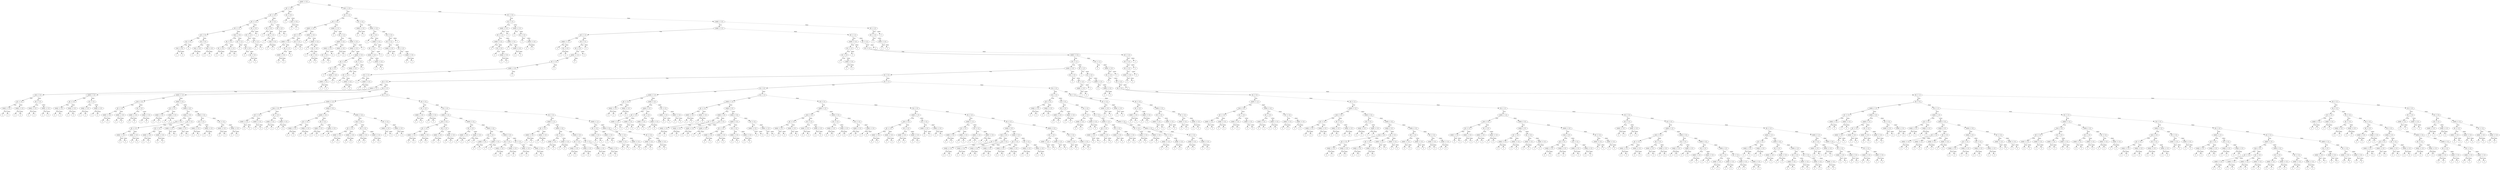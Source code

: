 digraph {
0 [label="seedx' <= 0.5"];
1 [label="dx' <= 2.5"];
2 [label="dy' <= 4.5"];
3 [label="dx' <= 1.5"];
4 [label="dy' <= 1.5"];
5 [label="dx' <= 0.5"];
6 [label="dy' <= 0.5"];
7 [label="turn' <= 0.5"];
8 [label="1"];
7 -> 8 [label="True"];
9 [label="4"];
7 -> 9 [style="dashed", label="False"];
6 -> 7 [label="True"];
10 [label="4"];
6 -> 10 [style="dashed", label="False"];
5 -> 6 [label="True"];
11 [label="dy' <= 0.5"];
12 [label="turn' <= 0.5"];
13 [label="4"];
12 -> 13 [label="True"];
14 [label="2"];
12 -> 14 [style="dashed", label="False"];
11 -> 12 [label="True"];
15 [label="turn' <= 0.5"];
16 [label="3"];
15 -> 16 [label="True"];
17 [label="1"];
15 -> 17 [style="dashed", label="False"];
11 -> 15 [style="dashed", label="False"];
5 -> 11 [style="dashed", label="False"];
4 -> 5 [label="True"];
18 [label="turn' <= 0.5"];
19 [label="dx' <= 0.5"];
20 [label="dy' <= 3.5"];
21 [label="2"];
20 -> 21 [label="True"];
22 [label="1"];
20 -> 22 [style="dashed", label="False"];
19 -> 20 [label="True"];
23 [label="dy' <= 2.5"];
24 [label="1"];
23 -> 24 [label="True"];
25 [label="4"];
23 -> 25 [style="dashed", label="False"];
19 -> 23 [style="dashed", label="False"];
18 -> 19 [label="True"];
26 [label="dy' <= 2.5"];
27 [label="2"];
26 -> 27 [label="True"];
28 [label="dx' <= 0.5"];
29 [label="3"];
28 -> 29 [label="True"];
30 [label="dy' <= 3.5"];
31 [label="3"];
30 -> 31 [label="True"];
32 [label="2"];
30 -> 32 [style="dashed", label="False"];
28 -> 30 [style="dashed", label="False"];
26 -> 28 [style="dashed", label="False"];
18 -> 26 [style="dashed", label="False"];
4 -> 18 [style="dashed", label="False"];
3 -> 4 [label="True"];
33 [label="dy' <= 3.5"];
34 [label="dy' <= 1.5"];
35 [label="2"];
34 -> 35 [label="True"];
36 [label="dy' <= 2.5"];
37 [label="1"];
36 -> 37 [label="True"];
38 [label="2"];
36 -> 38 [style="dashed", label="False"];
34 -> 36 [style="dashed", label="False"];
33 -> 34 [label="True"];
39 [label="1"];
33 -> 39 [style="dashed", label="False"];
3 -> 33 [style="dashed", label="False"];
2 -> 3 [label="True"];
40 [label="dy' <= 5.5"];
41 [label="dx' <= 0.5"];
42 [label="3"];
41 -> 42 [label="True"];
43 [label="dx' <= 1.5"];
44 [label="2"];
43 -> 44 [label="True"];
45 [label="turn' <= 0.5"];
46 [label="3"];
45 -> 46 [label="True"];
47 [label="2"];
45 -> 47 [style="dashed", label="False"];
43 -> 45 [style="dashed", label="False"];
41 -> 43 [style="dashed", label="False"];
40 -> 41 [label="True"];
48 [label="dx' <= 0.5"];
49 [label="4"];
48 -> 49 [label="True"];
50 [label="3"];
48 -> 50 [style="dashed", label="False"];
40 -> 48 [style="dashed", label="False"];
2 -> 40 [style="dashed", label="False"];
1 -> 2 [label="True"];
51 [label="dy' <= 0.5"];
52 [label="2"];
51 -> 52 [label="True"];
53 [label="turn' <= 0.5"];
54 [label="3"];
53 -> 54 [label="True"];
55 [label="1"];
53 -> 55 [style="dashed", label="False"];
51 -> 53 [style="dashed", label="False"];
1 -> 51 [style="dashed", label="False"];
0 -> 1 [label="True"];
56 [label="turn' <= 0.5"];
57 [label="dx' <= 1.5"];
58 [label="dx' <= 0.5"];
59 [label="seedy' <= 3.5"];
60 [label="dy' <= 2.5"];
61 [label="seedx' <= 4.5"];
62 [label="4"];
61 -> 62 [label="True"];
63 [label="dy' <= 1.5"];
64 [label="seedx' <= 5.5"];
65 [label="4"];
64 -> 65 [label="True"];
66 [label="3"];
64 -> 66 [style="dashed", label="False"];
63 -> 64 [label="True"];
67 [label="3"];
63 -> 67 [style="dashed", label="False"];
61 -> 63 [style="dashed", label="False"];
60 -> 61 [label="True"];
68 [label="dy' <= 5.5"];
69 [label="3"];
68 -> 69 [label="True"];
70 [label="4"];
68 -> 70 [style="dashed", label="False"];
60 -> 68 [style="dashed", label="False"];
59 -> 60 [label="True"];
71 [label="seedx' <= 2.5"];
72 [label="3"];
71 -> 72 [label="True"];
73 [label="seedx' <= 5.5"];
74 [label="4"];
73 -> 74 [label="True"];
75 [label="dy' <= 3.0"];
76 [label="3"];
75 -> 76 [label="True"];
77 [label="dy' <= 5.5"];
78 [label="4"];
77 -> 78 [label="True"];
79 [label="3"];
77 -> 79 [style="dashed", label="False"];
75 -> 77 [style="dashed", label="False"];
73 -> 75 [style="dashed", label="False"];
71 -> 73 [style="dashed", label="False"];
59 -> 71 [style="dashed", label="False"];
58 -> 59 [label="True"];
80 [label="seedy' <= 1.5"];
81 [label="3"];
80 -> 81 [label="True"];
82 [label="dy' <= 1.5"];
83 [label="seedx' <= 4.5"];
84 [label="seedy' <= 2.5"];
85 [label="dy' <= 0.5"];
86 [label="4"];
85 -> 86 [label="True"];
87 [label="3"];
85 -> 87 [style="dashed", label="False"];
84 -> 85 [label="True"];
88 [label="4"];
84 -> 88 [style="dashed", label="False"];
83 -> 84 [label="True"];
89 [label="seedy' <= 3.5"];
90 [label="3"];
89 -> 90 [label="True"];
91 [label="4"];
89 -> 91 [style="dashed", label="False"];
83 -> 89 [style="dashed", label="False"];
82 -> 83 [label="True"];
92 [label="seedy' <= 5.5"];
93 [label="seedy' <= 2.5"];
94 [label="3"];
93 -> 94 [label="True"];
95 [label="seedy' <= 3.5"];
96 [label="dy' <= 4.5"];
97 [label="dy' <= 3.5"];
98 [label="3"];
97 -> 98 [label="True"];
99 [label="seedx' <= 4.5"];
100 [label="seedx' <= 3.5"];
101 [label="3"];
100 -> 101 [label="True"];
102 [label="4"];
100 -> 102 [style="dashed", label="False"];
99 -> 100 [label="True"];
103 [label="3"];
99 -> 103 [style="dashed", label="False"];
97 -> 99 [style="dashed", label="False"];
96 -> 97 [label="True"];
104 [label="4"];
96 -> 104 [style="dashed", label="False"];
95 -> 96 [label="True"];
105 [label="dy' <= 3.5"];
106 [label="seedx' <= 4.5"];
107 [label="dy' <= 2.5"];
108 [label="4"];
107 -> 108 [label="True"];
109 [label="seedy' <= 4.5"];
110 [label="3"];
109 -> 110 [label="True"];
111 [label="4"];
109 -> 111 [style="dashed", label="False"];
107 -> 109 [style="dashed", label="False"];
106 -> 107 [label="True"];
112 [label="3"];
106 -> 112 [style="dashed", label="False"];
105 -> 106 [label="True"];
113 [label="3"];
105 -> 113 [style="dashed", label="False"];
95 -> 105 [style="dashed", label="False"];
93 -> 95 [style="dashed", label="False"];
92 -> 93 [label="True"];
114 [label="3"];
92 -> 114 [style="dashed", label="False"];
82 -> 92 [style="dashed", label="False"];
80 -> 82 [style="dashed", label="False"];
58 -> 80 [style="dashed", label="False"];
57 -> 58 [label="True"];
115 [label="dy' <= 4.5"];
116 [label="seedx' <= 3.5"];
117 [label="0"];
116 -> 117 [label="True"];
118 [label="3"];
116 -> 118 [style="dashed", label="False"];
115 -> 116 [label="True"];
119 [label="seedx' <= 5.5"];
120 [label="dy' <= 5.5"];
121 [label="3"];
120 -> 121 [label="True"];
122 [label="seedy' <= 4.5"];
123 [label="dx' <= 2.5"];
124 [label="seedx' <= 4.5"];
125 [label="3"];
124 -> 125 [label="True"];
126 [label="seedy' <= 3.5"];
127 [label="3"];
126 -> 127 [label="True"];
128 [label="4"];
126 -> 128 [style="dashed", label="False"];
124 -> 126 [style="dashed", label="False"];
123 -> 124 [label="True"];
129 [label="3"];
123 -> 129 [style="dashed", label="False"];
122 -> 123 [label="True"];
130 [label="3"];
122 -> 130 [style="dashed", label="False"];
120 -> 122 [style="dashed", label="False"];
119 -> 120 [label="True"];
131 [label="dx' <= 3.5"];
132 [label="dx' <= 2.5"];
133 [label="seedy' <= 3.5"];
134 [label="3"];
133 -> 134 [label="True"];
135 [label="4"];
133 -> 135 [style="dashed", label="False"];
132 -> 133 [label="True"];
136 [label="dy' <= 5.5"];
137 [label="3"];
136 -> 137 [label="True"];
138 [label="seedy' <= 3.5"];
139 [label="4"];
138 -> 139 [label="True"];
140 [label="3"];
138 -> 140 [style="dashed", label="False"];
136 -> 138 [style="dashed", label="False"];
132 -> 136 [style="dashed", label="False"];
131 -> 132 [label="True"];
141 [label="3"];
131 -> 141 [style="dashed", label="False"];
119 -> 131 [style="dashed", label="False"];
115 -> 119 [style="dashed", label="False"];
57 -> 115 [style="dashed", label="False"];
56 -> 57 [label="True"];
142 [label="dx' <= 0.5"];
143 [label="dy' <= 2.5"];
144 [label="seedx' <= 5.5"];
145 [label="dy' <= 1.5"];
146 [label="seedx' <= 4.5"];
147 [label="4"];
146 -> 147 [label="True"];
148 [label="dy' <= 0.5"];
149 [label="4"];
148 -> 149 [label="True"];
150 [label="seedy' <= 3.5"];
151 [label="3"];
150 -> 151 [label="True"];
152 [label="4"];
150 -> 152 [style="dashed", label="False"];
148 -> 150 [style="dashed", label="False"];
146 -> 148 [style="dashed", label="False"];
145 -> 146 [label="True"];
153 [label="seedy' <= 3.5"];
154 [label="3"];
153 -> 154 [label="True"];
155 [label="seedx' <= 4.5"];
156 [label="4"];
155 -> 156 [label="True"];
157 [label="3"];
155 -> 157 [style="dashed", label="False"];
153 -> 155 [style="dashed", label="False"];
145 -> 153 [style="dashed", label="False"];
144 -> 145 [label="True"];
158 [label="3"];
144 -> 158 [style="dashed", label="False"];
143 -> 144 [label="True"];
159 [label="seedx' <= 2.5"];
160 [label="0"];
159 -> 160 [label="True"];
161 [label="dy' <= 5.5"];
162 [label="3"];
161 -> 162 [label="True"];
163 [label="seedx' <= 4.5"];
164 [label="4"];
163 -> 164 [label="True"];
165 [label="3"];
163 -> 165 [style="dashed", label="False"];
161 -> 163 [style="dashed", label="False"];
159 -> 161 [style="dashed", label="False"];
143 -> 159 [style="dashed", label="False"];
142 -> 143 [label="True"];
166 [label="seedy' <= 4.5"];
167 [label="seedy' <= 2.5"];
168 [label="dy' <= 1.5"];
169 [label="seedy' <= 1.5"];
170 [label="0"];
169 -> 170 [label="True"];
171 [label="dy' <= 0.5"];
172 [label="3"];
171 -> 172 [label="True"];
173 [label="0"];
171 -> 173 [style="dashed", label="False"];
169 -> 171 [style="dashed", label="False"];
168 -> 169 [label="True"];
174 [label="dx' <= 3.5"];
175 [label="dy' <= 3.5"];
176 [label="seedy' <= 1.5"];
177 [label="dy' <= 2.5"];
178 [label="seedy' <= 0.5"];
179 [label="dx' <= 2.5"];
180 [label="3"];
179 -> 180 [label="True"];
181 [label="seedx' <= 4.5"];
182 [label="0"];
181 -> 182 [label="True"];
183 [label="3"];
181 -> 183 [style="dashed", label="False"];
179 -> 181 [style="dashed", label="False"];
178 -> 179 [label="True"];
184 [label="0"];
178 -> 184 [style="dashed", label="False"];
177 -> 178 [label="True"];
185 [label="3"];
177 -> 185 [style="dashed", label="False"];
176 -> 177 [label="True"];
186 [label="0"];
176 -> 186 [style="dashed", label="False"];
175 -> 176 [label="True"];
187 [label="3"];
175 -> 187 [style="dashed", label="False"];
174 -> 175 [label="True"];
188 [label="0"];
174 -> 188 [style="dashed", label="False"];
168 -> 174 [style="dashed", label="False"];
167 -> 168 [label="True"];
189 [label="dy' <= 1.5"];
190 [label="seedx' <= 4.5"];
191 [label="dx' <= 1.5"];
192 [label="dy' <= 0.5"];
193 [label="4"];
192 -> 193 [label="True"];
194 [label="seedy' <= 3.5"];
195 [label="3"];
194 -> 195 [label="True"];
196 [label="4"];
194 -> 196 [style="dashed", label="False"];
192 -> 194 [style="dashed", label="False"];
191 -> 192 [label="True"];
197 [label="3"];
191 -> 197 [style="dashed", label="False"];
190 -> 191 [label="True"];
198 [label="3"];
190 -> 198 [style="dashed", label="False"];
189 -> 190 [label="True"];
199 [label="dy' <= 5.5"];
200 [label="dx' <= 2.5"];
201 [label="seedx' <= 4.5"];
202 [label="dx' <= 1.5"];
203 [label="seedx' <= 3.5"];
204 [label="dx <= 0.5"];
205 [label="dy <= 0.5"];
206 [label="seedx <= 1.5"];
207 [label="turn <= 0.5"];
208 [label="dy' <= 3.5"];
209 [label="seedy' <= 3.5"];
210 [label="0"];
209 -> 210 [label="True"];
211 [label="3"];
209 -> 211 [style="dashed", label="False"];
208 -> 209 [label="True"];
212 [label="seedy' <= 3.5"];
213 [label="3"];
212 -> 213 [label="True"];
214 [label="0"];
212 -> 214 [style="dashed", label="False"];
208 -> 212 [style="dashed", label="False"];
207 -> 208 [label="True"];
215 [label="dy' <= 3.5"];
216 [label="seedy' <= 3.5"];
217 [label="0"];
216 -> 217 [label="True"];
218 [label="3"];
216 -> 218 [style="dashed", label="False"];
215 -> 216 [label="True"];
219 [label="seedy' <= 3.5"];
220 [label="3"];
219 -> 220 [label="True"];
221 [label="0"];
219 -> 221 [style="dashed", label="False"];
215 -> 219 [style="dashed", label="False"];
207 -> 215 [style="dashed", label="False"];
206 -> 207 [label="True"];
222 [label="seedx <= 4.5"];
223 [label="dy' <= 3.5"];
224 [label="seedy' <= 3.5"];
225 [label="0"];
224 -> 225 [label="True"];
226 [label="3"];
224 -> 226 [style="dashed", label="False"];
223 -> 224 [label="True"];
227 [label="seedy' <= 3.5"];
228 [label="3"];
227 -> 228 [label="True"];
229 [label="0"];
227 -> 229 [style="dashed", label="False"];
223 -> 227 [style="dashed", label="False"];
222 -> 223 [label="True"];
230 [label="dy' <= 3.5"];
231 [label="seedy' <= 3.5"];
232 [label="0"];
231 -> 232 [label="True"];
233 [label="3"];
231 -> 233 [style="dashed", label="False"];
230 -> 231 [label="True"];
234 [label="seedy' <= 3.5"];
235 [label="3"];
234 -> 235 [label="True"];
236 [label="0"];
234 -> 236 [style="dashed", label="False"];
230 -> 234 [style="dashed", label="False"];
222 -> 230 [style="dashed", label="False"];
206 -> 222 [style="dashed", label="False"];
205 -> 206 [label="True"];
237 [label="dy <= 1.5"];
238 [label="seedx <= 1.0"];
239 [label="turn <= 0.5"];
240 [label="dy' <= 3.5"];
241 [label="seedy' <= 3.5"];
242 [label="0"];
241 -> 242 [label="True"];
243 [label="3"];
241 -> 243 [style="dashed", label="False"];
240 -> 241 [label="True"];
244 [label="seedy' <= 3.5"];
245 [label="3"];
244 -> 245 [label="True"];
246 [label="0"];
244 -> 246 [style="dashed", label="False"];
240 -> 244 [style="dashed", label="False"];
239 -> 240 [label="True"];
247 [label="dy' <= 3.5"];
248 [label="seedy' <= 3.5"];
249 [label="0"];
248 -> 249 [label="True"];
250 [label="3"];
248 -> 250 [style="dashed", label="False"];
247 -> 248 [label="True"];
251 [label="seedy' <= 3.5"];
252 [label="3"];
251 -> 252 [label="True"];
253 [label="0"];
251 -> 253 [style="dashed", label="False"];
247 -> 251 [style="dashed", label="False"];
239 -> 247 [style="dashed", label="False"];
238 -> 239 [label="True"];
254 [label="seedx <= 3.5"];
255 [label="dy' <= 3.5"];
256 [label="seedy' <= 3.5"];
257 [label="0"];
256 -> 257 [label="True"];
258 [label="3"];
256 -> 258 [style="dashed", label="False"];
255 -> 256 [label="True"];
259 [label="seedy' <= 3.5"];
260 [label="3"];
259 -> 260 [label="True"];
261 [label="0"];
259 -> 261 [style="dashed", label="False"];
255 -> 259 [style="dashed", label="False"];
254 -> 255 [label="True"];
262 [label="seedx <= 4.5"];
263 [label="seedy <= 3.5"];
264 [label="turn <= 0.5"];
265 [label="dy' <= 3.5"];
266 [label="seedy' <= 3.5"];
267 [label="0"];
266 -> 267 [label="True"];
268 [label="3"];
266 -> 268 [style="dashed", label="False"];
265 -> 266 [label="True"];
269 [label="seedy' <= 3.5"];
270 [label="3"];
269 -> 270 [label="True"];
271 [label="0"];
269 -> 271 [style="dashed", label="False"];
265 -> 269 [style="dashed", label="False"];
264 -> 265 [label="True"];
272 [label="dy' <= 3.5"];
273 [label="seedy' <= 3.5"];
274 [label="0"];
273 -> 274 [label="True"];
275 [label="3"];
273 -> 275 [style="dashed", label="False"];
272 -> 273 [label="True"];
276 [label="seedy' <= 3.5"];
277 [label="3"];
276 -> 277 [label="True"];
278 [label="0"];
276 -> 278 [style="dashed", label="False"];
272 -> 276 [style="dashed", label="False"];
264 -> 272 [style="dashed", label="False"];
263 -> 264 [label="True"];
279 [label="dy' <= 3.5"];
280 [label="seedy' <= 3.5"];
281 [label="0"];
280 -> 281 [label="True"];
282 [label="3"];
280 -> 282 [style="dashed", label="False"];
279 -> 280 [label="True"];
283 [label="seedy' <= 3.5"];
284 [label="3"];
283 -> 284 [label="True"];
285 [label="0"];
283 -> 285 [style="dashed", label="False"];
279 -> 283 [style="dashed", label="False"];
263 -> 279 [style="dashed", label="False"];
262 -> 263 [label="True"];
286 [label="seedy <= 3.5"];
287 [label="dy' <= 3.5"];
288 [label="seedy' <= 3.5"];
289 [label="0"];
288 -> 289 [label="True"];
290 [label="3"];
288 -> 290 [style="dashed", label="False"];
287 -> 288 [label="True"];
291 [label="seedy' <= 3.5"];
292 [label="3"];
291 -> 292 [label="True"];
293 [label="0"];
291 -> 293 [style="dashed", label="False"];
287 -> 291 [style="dashed", label="False"];
286 -> 287 [label="True"];
294 [label="dy' <= 3.5"];
295 [label="seedy' <= 3.5"];
296 [label="0"];
295 -> 296 [label="True"];
297 [label="3"];
295 -> 297 [style="dashed", label="False"];
294 -> 295 [label="True"];
298 [label="seedy' <= 3.5"];
299 [label="3"];
298 -> 299 [label="True"];
300 [label="0"];
298 -> 300 [style="dashed", label="False"];
294 -> 298 [style="dashed", label="False"];
286 -> 294 [style="dashed", label="False"];
262 -> 286 [style="dashed", label="False"];
254 -> 262 [style="dashed", label="False"];
238 -> 254 [style="dashed", label="False"];
237 -> 238 [label="True"];
301 [label="dy <= 2.5"];
302 [label="seedx <= 1.0"];
303 [label="turn <= 0.5"];
304 [label="dy' <= 3.5"];
305 [label="seedy' <= 3.5"];
306 [label="0"];
305 -> 306 [label="True"];
307 [label="3"];
305 -> 307 [style="dashed", label="False"];
304 -> 305 [label="True"];
308 [label="seedy' <= 3.5"];
309 [label="3"];
308 -> 309 [label="True"];
310 [label="0"];
308 -> 310 [style="dashed", label="False"];
304 -> 308 [style="dashed", label="False"];
303 -> 304 [label="True"];
311 [label="dy' <= 3.5"];
312 [label="seedy' <= 3.5"];
313 [label="0"];
312 -> 313 [label="True"];
314 [label="3"];
312 -> 314 [style="dashed", label="False"];
311 -> 312 [label="True"];
315 [label="seedy' <= 3.5"];
316 [label="3"];
315 -> 316 [label="True"];
317 [label="0"];
315 -> 317 [style="dashed", label="False"];
311 -> 315 [style="dashed", label="False"];
303 -> 311 [style="dashed", label="False"];
302 -> 303 [label="True"];
318 [label="seedx <= 3.5"];
319 [label="seedy <= 3.5"];
320 [label="dy' <= 3.5"];
321 [label="seedy' <= 3.5"];
322 [label="0"];
321 -> 322 [label="True"];
323 [label="3"];
321 -> 323 [style="dashed", label="False"];
320 -> 321 [label="True"];
324 [label="seedy' <= 3.5"];
325 [label="3"];
324 -> 325 [label="True"];
326 [label="0"];
324 -> 326 [style="dashed", label="False"];
320 -> 324 [style="dashed", label="False"];
319 -> 320 [label="True"];
327 [label="dy' <= 3.5"];
328 [label="seedy' <= 3.5"];
329 [label="0"];
328 -> 329 [label="True"];
330 [label="3"];
328 -> 330 [style="dashed", label="False"];
327 -> 328 [label="True"];
331 [label="seedy' <= 3.5"];
332 [label="3"];
331 -> 332 [label="True"];
333 [label="0"];
331 -> 333 [style="dashed", label="False"];
327 -> 331 [style="dashed", label="False"];
319 -> 327 [style="dashed", label="False"];
318 -> 319 [label="True"];
334 [label="seedx <= 4.5"];
335 [label="turn <= 0.5"];
336 [label="dy' <= 3.5"];
337 [label="seedy' <= 3.5"];
338 [label="0"];
337 -> 338 [label="True"];
339 [label="3"];
337 -> 339 [style="dashed", label="False"];
336 -> 337 [label="True"];
340 [label="seedy' <= 3.5"];
341 [label="3"];
340 -> 341 [label="True"];
342 [label="0"];
340 -> 342 [style="dashed", label="False"];
336 -> 340 [style="dashed", label="False"];
335 -> 336 [label="True"];
343 [label="dy' <= 3.5"];
344 [label="seedy' <= 3.5"];
345 [label="0"];
344 -> 345 [label="True"];
346 [label="3"];
344 -> 346 [style="dashed", label="False"];
343 -> 344 [label="True"];
347 [label="seedy' <= 3.5"];
348 [label="3"];
347 -> 348 [label="True"];
349 [label="0"];
347 -> 349 [style="dashed", label="False"];
343 -> 347 [style="dashed", label="False"];
335 -> 343 [style="dashed", label="False"];
334 -> 335 [label="True"];
350 [label="dy' <= 3.5"];
351 [label="seedy' <= 3.5"];
352 [label="0"];
351 -> 352 [label="True"];
353 [label="3"];
351 -> 353 [style="dashed", label="False"];
350 -> 351 [label="True"];
354 [label="seedy' <= 3.5"];
355 [label="3"];
354 -> 355 [label="True"];
356 [label="0"];
354 -> 356 [style="dashed", label="False"];
350 -> 354 [style="dashed", label="False"];
334 -> 350 [style="dashed", label="False"];
318 -> 334 [style="dashed", label="False"];
302 -> 318 [style="dashed", label="False"];
301 -> 302 [label="True"];
357 [label="dy <= 3.5"];
358 [label="dy' <= 3.5"];
359 [label="seedy' <= 3.5"];
360 [label="0"];
359 -> 360 [label="True"];
361 [label="3"];
359 -> 361 [style="dashed", label="False"];
358 -> 359 [label="True"];
362 [label="seedy' <= 3.5"];
363 [label="3"];
362 -> 363 [label="True"];
364 [label="0"];
362 -> 364 [style="dashed", label="False"];
358 -> 362 [style="dashed", label="False"];
357 -> 358 [label="True"];
365 [label="dy <= 4.5"];
366 [label="seedx <= 1.0"];
367 [label="turn <= 0.5"];
368 [label="dy' <= 3.5"];
369 [label="seedy' <= 3.5"];
370 [label="0"];
369 -> 370 [label="True"];
371 [label="3"];
369 -> 371 [style="dashed", label="False"];
368 -> 369 [label="True"];
372 [label="seedy' <= 3.5"];
373 [label="3"];
372 -> 373 [label="True"];
374 [label="0"];
372 -> 374 [style="dashed", label="False"];
368 -> 372 [style="dashed", label="False"];
367 -> 368 [label="True"];
375 [label="dy' <= 3.5"];
376 [label="seedy' <= 3.5"];
377 [label="0"];
376 -> 377 [label="True"];
378 [label="3"];
376 -> 378 [style="dashed", label="False"];
375 -> 376 [label="True"];
379 [label="seedy' <= 3.5"];
380 [label="3"];
379 -> 380 [label="True"];
381 [label="0"];
379 -> 381 [style="dashed", label="False"];
375 -> 379 [style="dashed", label="False"];
367 -> 375 [style="dashed", label="False"];
366 -> 367 [label="True"];
382 [label="seedx <= 3.5"];
383 [label="dy' <= 3.5"];
384 [label="seedy' <= 3.5"];
385 [label="0"];
384 -> 385 [label="True"];
386 [label="3"];
384 -> 386 [style="dashed", label="False"];
383 -> 384 [label="True"];
387 [label="seedy' <= 3.5"];
388 [label="3"];
387 -> 388 [label="True"];
389 [label="0"];
387 -> 389 [style="dashed", label="False"];
383 -> 387 [style="dashed", label="False"];
382 -> 383 [label="True"];
390 [label="seedx <= 4.5"];
391 [label="dy' <= 3.5"];
392 [label="seedy' <= 3.5"];
393 [label="0"];
392 -> 393 [label="True"];
394 [label="3"];
392 -> 394 [style="dashed", label="False"];
391 -> 392 [label="True"];
395 [label="seedy' <= 3.5"];
396 [label="3"];
395 -> 396 [label="True"];
397 [label="0"];
395 -> 397 [style="dashed", label="False"];
391 -> 395 [style="dashed", label="False"];
390 -> 391 [label="True"];
398 [label="seedx <= 5.5"];
399 [label="dy' <= 3.5"];
400 [label="seedy' <= 3.5"];
401 [label="0"];
400 -> 401 [label="True"];
402 [label="3"];
400 -> 402 [style="dashed", label="False"];
399 -> 400 [label="True"];
403 [label="seedy' <= 3.5"];
404 [label="3"];
403 -> 404 [label="True"];
405 [label="0"];
403 -> 405 [style="dashed", label="False"];
399 -> 403 [style="dashed", label="False"];
398 -> 399 [label="True"];
406 [label="dy' <= 3.5"];
407 [label="seedy' <= 3.5"];
408 [label="0"];
407 -> 408 [label="True"];
409 [label="3"];
407 -> 409 [style="dashed", label="False"];
406 -> 407 [label="True"];
410 [label="seedy' <= 3.5"];
411 [label="3"];
410 -> 411 [label="True"];
412 [label="0"];
410 -> 412 [style="dashed", label="False"];
406 -> 410 [style="dashed", label="False"];
398 -> 406 [style="dashed", label="False"];
390 -> 398 [style="dashed", label="False"];
382 -> 390 [style="dashed", label="False"];
366 -> 382 [style="dashed", label="False"];
365 -> 366 [label="True"];
413 [label="dy <= 5.5"];
414 [label="seedx <= 1.5"];
415 [label="dy' <= 3.5"];
416 [label="seedy' <= 3.5"];
417 [label="0"];
416 -> 417 [label="True"];
418 [label="3"];
416 -> 418 [style="dashed", label="False"];
415 -> 416 [label="True"];
419 [label="seedy' <= 3.5"];
420 [label="3"];
419 -> 420 [label="True"];
421 [label="0"];
419 -> 421 [style="dashed", label="False"];
415 -> 419 [style="dashed", label="False"];
414 -> 415 [label="True"];
422 [label="seedx <= 4.5"];
423 [label="dy' <= 3.5"];
424 [label="seedy' <= 3.5"];
425 [label="0"];
424 -> 425 [label="True"];
426 [label="3"];
424 -> 426 [style="dashed", label="False"];
423 -> 424 [label="True"];
427 [label="seedy' <= 3.5"];
428 [label="3"];
427 -> 428 [label="True"];
429 [label="0"];
427 -> 429 [style="dashed", label="False"];
423 -> 427 [style="dashed", label="False"];
422 -> 423 [label="True"];
430 [label="seedx <= 5.5"];
431 [label="dy' <= 3.5"];
432 [label="seedy' <= 3.5"];
433 [label="0"];
432 -> 433 [label="True"];
434 [label="3"];
432 -> 434 [style="dashed", label="False"];
431 -> 432 [label="True"];
435 [label="seedy' <= 3.5"];
436 [label="3"];
435 -> 436 [label="True"];
437 [label="0"];
435 -> 437 [style="dashed", label="False"];
431 -> 435 [style="dashed", label="False"];
430 -> 431 [label="True"];
438 [label="dy' <= 3.5"];
439 [label="seedy' <= 3.5"];
440 [label="0"];
439 -> 440 [label="True"];
441 [label="3"];
439 -> 441 [style="dashed", label="False"];
438 -> 439 [label="True"];
442 [label="seedy' <= 3.5"];
443 [label="3"];
442 -> 443 [label="True"];
444 [label="0"];
442 -> 444 [style="dashed", label="False"];
438 -> 442 [style="dashed", label="False"];
430 -> 438 [style="dashed", label="False"];
422 -> 430 [style="dashed", label="False"];
414 -> 422 [style="dashed", label="False"];
413 -> 414 [label="True"];
445 [label="seedx <= 1.5"];
446 [label="dy' <= 3.5"];
447 [label="seedy' <= 3.5"];
448 [label="0"];
447 -> 448 [label="True"];
449 [label="3"];
447 -> 449 [style="dashed", label="False"];
446 -> 447 [label="True"];
450 [label="seedy' <= 3.5"];
451 [label="3"];
450 -> 451 [label="True"];
452 [label="0"];
450 -> 452 [style="dashed", label="False"];
446 -> 450 [style="dashed", label="False"];
445 -> 446 [label="True"];
453 [label="seedx <= 5.0"];
454 [label="dy' <= 3.5"];
455 [label="seedy' <= 3.5"];
456 [label="0"];
455 -> 456 [label="True"];
457 [label="3"];
455 -> 457 [style="dashed", label="False"];
454 -> 455 [label="True"];
458 [label="seedy' <= 3.5"];
459 [label="3"];
458 -> 459 [label="True"];
460 [label="0"];
458 -> 460 [style="dashed", label="False"];
454 -> 458 [style="dashed", label="False"];
453 -> 454 [label="True"];
461 [label="dy' <= 3.5"];
462 [label="seedy' <= 3.5"];
463 [label="0"];
462 -> 463 [label="True"];
464 [label="3"];
462 -> 464 [style="dashed", label="False"];
461 -> 462 [label="True"];
465 [label="seedy' <= 3.5"];
466 [label="3"];
465 -> 466 [label="True"];
467 [label="0"];
465 -> 467 [style="dashed", label="False"];
461 -> 465 [style="dashed", label="False"];
453 -> 461 [style="dashed", label="False"];
445 -> 453 [style="dashed", label="False"];
413 -> 445 [style="dashed", label="False"];
365 -> 413 [style="dashed", label="False"];
357 -> 365 [style="dashed", label="False"];
301 -> 357 [style="dashed", label="False"];
237 -> 301 [style="dashed", label="False"];
205 -> 237 [style="dashed", label="False"];
204 -> 205 [label="True"];
468 [label="dx <= 1.5"];
469 [label="dy <= 0.5"];
470 [label="seedx <= 1.0"];
471 [label="dy' <= 3.5"];
472 [label="seedy' <= 3.5"];
473 [label="0"];
472 -> 473 [label="True"];
474 [label="3"];
472 -> 474 [style="dashed", label="False"];
471 -> 472 [label="True"];
475 [label="seedy' <= 3.5"];
476 [label="3"];
475 -> 476 [label="True"];
477 [label="0"];
475 -> 477 [style="dashed", label="False"];
471 -> 475 [style="dashed", label="False"];
470 -> 471 [label="True"];
478 [label="seedx <= 3.5"];
479 [label="seedy <= 2.5"];
480 [label="dy' <= 3.5"];
481 [label="seedy' <= 3.5"];
482 [label="0"];
481 -> 482 [label="True"];
483 [label="3"];
481 -> 483 [style="dashed", label="False"];
480 -> 481 [label="True"];
484 [label="seedy' <= 3.5"];
485 [label="3"];
484 -> 485 [label="True"];
486 [label="0"];
484 -> 486 [style="dashed", label="False"];
480 -> 484 [style="dashed", label="False"];
479 -> 480 [label="True"];
487 [label="dy' <= 3.5"];
488 [label="seedy' <= 3.5"];
489 [label="0"];
488 -> 489 [label="True"];
490 [label="3"];
488 -> 490 [style="dashed", label="False"];
487 -> 488 [label="True"];
491 [label="seedy' <= 3.5"];
492 [label="3"];
491 -> 492 [label="True"];
493 [label="0"];
491 -> 493 [style="dashed", label="False"];
487 -> 491 [style="dashed", label="False"];
479 -> 487 [style="dashed", label="False"];
478 -> 479 [label="True"];
494 [label="dy' <= 3.5"];
495 [label="seedy' <= 3.5"];
496 [label="0"];
495 -> 496 [label="True"];
497 [label="3"];
495 -> 497 [style="dashed", label="False"];
494 -> 495 [label="True"];
498 [label="seedy' <= 3.5"];
499 [label="3"];
498 -> 499 [label="True"];
500 [label="0"];
498 -> 500 [style="dashed", label="False"];
494 -> 498 [style="dashed", label="False"];
478 -> 494 [style="dashed", label="False"];
470 -> 478 [style="dashed", label="False"];
469 -> 470 [label="True"];
501 [label="dy <= 1.5"];
502 [label="seedx <= 1.0"];
503 [label="dy' <= 3.5"];
504 [label="seedy' <= 3.5"];
505 [label="0"];
504 -> 505 [label="True"];
506 [label="3"];
504 -> 506 [style="dashed", label="False"];
503 -> 504 [label="True"];
507 [label="seedy' <= 3.5"];
508 [label="3"];
507 -> 508 [label="True"];
509 [label="0"];
507 -> 509 [style="dashed", label="False"];
503 -> 507 [style="dashed", label="False"];
502 -> 503 [label="True"];
510 [label="seedx <= 3.5"];
511 [label="seedy <= 3.5"];
512 [label="dy' <= 3.5"];
513 [label="seedy' <= 3.5"];
514 [label="0"];
513 -> 514 [label="True"];
515 [label="3"];
513 -> 515 [style="dashed", label="False"];
512 -> 513 [label="True"];
516 [label="seedy' <= 3.5"];
517 [label="3"];
516 -> 517 [label="True"];
518 [label="0"];
516 -> 518 [style="dashed", label="False"];
512 -> 516 [style="dashed", label="False"];
511 -> 512 [label="True"];
519 [label="dy' <= 3.5"];
520 [label="seedy' <= 3.5"];
521 [label="0"];
520 -> 521 [label="True"];
522 [label="3"];
520 -> 522 [style="dashed", label="False"];
519 -> 520 [label="True"];
523 [label="seedy' <= 3.5"];
524 [label="3"];
523 -> 524 [label="True"];
525 [label="0"];
523 -> 525 [style="dashed", label="False"];
519 -> 523 [style="dashed", label="False"];
511 -> 519 [style="dashed", label="False"];
510 -> 511 [label="True"];
526 [label="seedx <= 5.0"];
527 [label="seedy <= 3.5"];
528 [label="dy' <= 3.5"];
529 [label="seedy' <= 3.5"];
530 [label="0"];
529 -> 530 [label="True"];
531 [label="3"];
529 -> 531 [style="dashed", label="False"];
528 -> 529 [label="True"];
532 [label="seedy' <= 3.5"];
533 [label="3"];
532 -> 533 [label="True"];
534 [label="0"];
532 -> 534 [style="dashed", label="False"];
528 -> 532 [style="dashed", label="False"];
527 -> 528 [label="True"];
535 [label="dy' <= 3.5"];
536 [label="seedy' <= 3.5"];
537 [label="0"];
536 -> 537 [label="True"];
538 [label="3"];
536 -> 538 [style="dashed", label="False"];
535 -> 536 [label="True"];
539 [label="seedy' <= 3.5"];
540 [label="3"];
539 -> 540 [label="True"];
541 [label="0"];
539 -> 541 [style="dashed", label="False"];
535 -> 539 [style="dashed", label="False"];
527 -> 535 [style="dashed", label="False"];
526 -> 527 [label="True"];
542 [label="dy' <= 3.5"];
543 [label="seedy' <= 3.5"];
544 [label="0"];
543 -> 544 [label="True"];
545 [label="3"];
543 -> 545 [style="dashed", label="False"];
542 -> 543 [label="True"];
546 [label="seedy' <= 3.5"];
547 [label="3"];
546 -> 547 [label="True"];
548 [label="0"];
546 -> 548 [style="dashed", label="False"];
542 -> 546 [style="dashed", label="False"];
526 -> 542 [style="dashed", label="False"];
510 -> 526 [style="dashed", label="False"];
502 -> 510 [style="dashed", label="False"];
501 -> 502 [label="True"];
549 [label="dy <= 2.5"];
550 [label="seedx <= 1.0"];
551 [label="turn <= 0.5"];
552 [label="dy' <= 3.5"];
553 [label="seedy' <= 3.5"];
554 [label="0"];
553 -> 554 [label="True"];
555 [label="3"];
553 -> 555 [style="dashed", label="False"];
552 -> 553 [label="True"];
556 [label="seedy' <= 3.5"];
557 [label="3"];
556 -> 557 [label="True"];
558 [label="0"];
556 -> 558 [style="dashed", label="False"];
552 -> 556 [style="dashed", label="False"];
551 -> 552 [label="True"];
559 [label="dy' <= 3.5"];
560 [label="seedy' <= 3.5"];
561 [label="0"];
560 -> 561 [label="True"];
562 [label="3"];
560 -> 562 [style="dashed", label="False"];
559 -> 560 [label="True"];
563 [label="seedy' <= 3.5"];
564 [label="3"];
563 -> 564 [label="True"];
565 [label="0"];
563 -> 565 [style="dashed", label="False"];
559 -> 563 [style="dashed", label="False"];
551 -> 559 [style="dashed", label="False"];
550 -> 551 [label="True"];
566 [label="seedx <= 3.5"];
567 [label="dy' <= 3.5"];
568 [label="seedy' <= 3.5"];
569 [label="0"];
568 -> 569 [label="True"];
570 [label="3"];
568 -> 570 [style="dashed", label="False"];
567 -> 568 [label="True"];
571 [label="seedy' <= 3.5"];
572 [label="3"];
571 -> 572 [label="True"];
573 [label="0"];
571 -> 573 [style="dashed", label="False"];
567 -> 571 [style="dashed", label="False"];
566 -> 567 [label="True"];
574 [label="dy' <= 3.5"];
575 [label="seedy' <= 3.5"];
576 [label="0"];
575 -> 576 [label="True"];
577 [label="3"];
575 -> 577 [style="dashed", label="False"];
574 -> 575 [label="True"];
578 [label="seedy' <= 3.5"];
579 [label="3"];
578 -> 579 [label="True"];
580 [label="0"];
578 -> 580 [style="dashed", label="False"];
574 -> 578 [style="dashed", label="False"];
566 -> 574 [style="dashed", label="False"];
550 -> 566 [style="dashed", label="False"];
549 -> 550 [label="True"];
581 [label="dy <= 3.5"];
582 [label="seedx <= 1.0"];
583 [label="turn <= 0.5"];
584 [label="dy' <= 3.5"];
585 [label="seedy' <= 3.5"];
586 [label="0"];
585 -> 586 [label="True"];
587 [label="3"];
585 -> 587 [style="dashed", label="False"];
584 -> 585 [label="True"];
588 [label="seedy' <= 3.5"];
589 [label="3"];
588 -> 589 [label="True"];
590 [label="0"];
588 -> 590 [style="dashed", label="False"];
584 -> 588 [style="dashed", label="False"];
583 -> 584 [label="True"];
591 [label="dy' <= 3.5"];
592 [label="seedy' <= 3.5"];
593 [label="0"];
592 -> 593 [label="True"];
594 [label="3"];
592 -> 594 [style="dashed", label="False"];
591 -> 592 [label="True"];
595 [label="seedy' <= 3.5"];
596 [label="3"];
595 -> 596 [label="True"];
597 [label="0"];
595 -> 597 [style="dashed", label="False"];
591 -> 595 [style="dashed", label="False"];
583 -> 591 [style="dashed", label="False"];
582 -> 583 [label="True"];
598 [label="dy' <= 3.5"];
599 [label="seedy' <= 3.5"];
600 [label="0"];
599 -> 600 [label="True"];
601 [label="3"];
599 -> 601 [style="dashed", label="False"];
598 -> 599 [label="True"];
602 [label="seedy' <= 3.5"];
603 [label="3"];
602 -> 603 [label="True"];
604 [label="0"];
602 -> 604 [style="dashed", label="False"];
598 -> 602 [style="dashed", label="False"];
582 -> 598 [style="dashed", label="False"];
581 -> 582 [label="True"];
605 [label="dy <= 4.5"];
606 [label="seedx <= 1.5"];
607 [label="dy' <= 3.5"];
608 [label="seedy' <= 3.5"];
609 [label="0"];
608 -> 609 [label="True"];
610 [label="3"];
608 -> 610 [style="dashed", label="False"];
607 -> 608 [label="True"];
611 [label="seedy' <= 3.5"];
612 [label="3"];
611 -> 612 [label="True"];
613 [label="0"];
611 -> 613 [style="dashed", label="False"];
607 -> 611 [style="dashed", label="False"];
606 -> 607 [label="True"];
614 [label="dy' <= 3.5"];
615 [label="seedy' <= 3.5"];
616 [label="0"];
615 -> 616 [label="True"];
617 [label="3"];
615 -> 617 [style="dashed", label="False"];
614 -> 615 [label="True"];
618 [label="seedy' <= 3.5"];
619 [label="3"];
618 -> 619 [label="True"];
620 [label="0"];
618 -> 620 [style="dashed", label="False"];
614 -> 618 [style="dashed", label="False"];
606 -> 614 [style="dashed", label="False"];
605 -> 606 [label="True"];
621 [label="dy <= 5.5"];
622 [label="seedx <= 2.0"];
623 [label="turn <= 0.5"];
624 [label="dy' <= 3.5"];
625 [label="seedy' <= 3.5"];
626 [label="0"];
625 -> 626 [label="True"];
627 [label="3"];
625 -> 627 [style="dashed", label="False"];
624 -> 625 [label="True"];
628 [label="seedy' <= 3.5"];
629 [label="3"];
628 -> 629 [label="True"];
630 [label="0"];
628 -> 630 [style="dashed", label="False"];
624 -> 628 [style="dashed", label="False"];
623 -> 624 [label="True"];
631 [label="dy' <= 3.5"];
632 [label="seedy' <= 3.5"];
633 [label="0"];
632 -> 633 [label="True"];
634 [label="3"];
632 -> 634 [style="dashed", label="False"];
631 -> 632 [label="True"];
635 [label="seedy' <= 3.5"];
636 [label="3"];
635 -> 636 [label="True"];
637 [label="0"];
635 -> 637 [style="dashed", label="False"];
631 -> 635 [style="dashed", label="False"];
623 -> 631 [style="dashed", label="False"];
622 -> 623 [label="True"];
638 [label="seedx <= 5.5"];
639 [label="dy' <= 3.5"];
640 [label="seedy' <= 3.5"];
641 [label="0"];
640 -> 641 [label="True"];
642 [label="3"];
640 -> 642 [style="dashed", label="False"];
639 -> 640 [label="True"];
643 [label="seedy' <= 3.5"];
644 [label="3"];
643 -> 644 [label="True"];
645 [label="0"];
643 -> 645 [style="dashed", label="False"];
639 -> 643 [style="dashed", label="False"];
638 -> 639 [label="True"];
646 [label="dy' <= 3.5"];
647 [label="seedy' <= 3.5"];
648 [label="0"];
647 -> 648 [label="True"];
649 [label="3"];
647 -> 649 [style="dashed", label="False"];
646 -> 647 [label="True"];
650 [label="seedy' <= 3.5"];
651 [label="3"];
650 -> 651 [label="True"];
652 [label="0"];
650 -> 652 [style="dashed", label="False"];
646 -> 650 [style="dashed", label="False"];
638 -> 646 [style="dashed", label="False"];
622 -> 638 [style="dashed", label="False"];
621 -> 622 [label="True"];
653 [label="seedx <= 2.5"];
654 [label="dy' <= 3.5"];
655 [label="seedy' <= 3.5"];
656 [label="0"];
655 -> 656 [label="True"];
657 [label="3"];
655 -> 657 [style="dashed", label="False"];
654 -> 655 [label="True"];
658 [label="seedy' <= 3.5"];
659 [label="3"];
658 -> 659 [label="True"];
660 [label="0"];
658 -> 660 [style="dashed", label="False"];
654 -> 658 [style="dashed", label="False"];
653 -> 654 [label="True"];
661 [label="dy' <= 3.5"];
662 [label="seedy' <= 3.5"];
663 [label="0"];
662 -> 663 [label="True"];
664 [label="3"];
662 -> 664 [style="dashed", label="False"];
661 -> 662 [label="True"];
665 [label="seedy' <= 3.5"];
666 [label="3"];
665 -> 666 [label="True"];
667 [label="0"];
665 -> 667 [style="dashed", label="False"];
661 -> 665 [style="dashed", label="False"];
653 -> 661 [style="dashed", label="False"];
621 -> 653 [style="dashed", label="False"];
605 -> 621 [style="dashed", label="False"];
581 -> 605 [style="dashed", label="False"];
549 -> 581 [style="dashed", label="False"];
501 -> 549 [style="dashed", label="False"];
469 -> 501 [style="dashed", label="False"];
468 -> 469 [label="True"];
668 [label="dx <= 2.5"];
669 [label="dy <= 2.5"];
670 [label="dy' <= 3.5"];
671 [label="seedy' <= 3.5"];
672 [label="0"];
671 -> 672 [label="True"];
673 [label="3"];
671 -> 673 [style="dashed", label="False"];
670 -> 671 [label="True"];
674 [label="seedy' <= 3.5"];
675 [label="3"];
674 -> 675 [label="True"];
676 [label="0"];
674 -> 676 [style="dashed", label="False"];
670 -> 674 [style="dashed", label="False"];
669 -> 670 [label="True"];
677 [label="dy <= 3.5"];
678 [label="dy' <= 3.5"];
679 [label="seedy' <= 3.5"];
680 [label="0"];
679 -> 680 [label="True"];
681 [label="3"];
679 -> 681 [style="dashed", label="False"];
678 -> 679 [label="True"];
682 [label="seedy' <= 3.5"];
683 [label="3"];
682 -> 683 [label="True"];
684 [label="0"];
682 -> 684 [style="dashed", label="False"];
678 -> 682 [style="dashed", label="False"];
677 -> 678 [label="True"];
685 [label="dy <= 4.5"];
686 [label="dy' <= 3.5"];
687 [label="seedy' <= 3.5"];
688 [label="0"];
687 -> 688 [label="True"];
689 [label="3"];
687 -> 689 [style="dashed", label="False"];
686 -> 687 [label="True"];
690 [label="seedy' <= 3.5"];
691 [label="3"];
690 -> 691 [label="True"];
692 [label="0"];
690 -> 692 [style="dashed", label="False"];
686 -> 690 [style="dashed", label="False"];
685 -> 686 [label="True"];
693 [label="dy <= 5.5"];
694 [label="seedx <= 2.5"];
695 [label="dy' <= 3.5"];
696 [label="seedy' <= 3.5"];
697 [label="0"];
696 -> 697 [label="True"];
698 [label="3"];
696 -> 698 [style="dashed", label="False"];
695 -> 696 [label="True"];
699 [label="seedy' <= 3.5"];
700 [label="3"];
699 -> 700 [label="True"];
701 [label="0"];
699 -> 701 [style="dashed", label="False"];
695 -> 699 [style="dashed", label="False"];
694 -> 695 [label="True"];
702 [label="dy' <= 3.5"];
703 [label="seedy' <= 3.5"];
704 [label="0"];
703 -> 704 [label="True"];
705 [label="3"];
703 -> 705 [style="dashed", label="False"];
702 -> 703 [label="True"];
706 [label="seedy' <= 3.5"];
707 [label="3"];
706 -> 707 [label="True"];
708 [label="0"];
706 -> 708 [style="dashed", label="False"];
702 -> 706 [style="dashed", label="False"];
694 -> 702 [style="dashed", label="False"];
693 -> 694 [label="True"];
709 [label="seedx <= 2.0"];
710 [label="dy' <= 3.5"];
711 [label="seedy' <= 3.5"];
712 [label="0"];
711 -> 712 [label="True"];
713 [label="3"];
711 -> 713 [style="dashed", label="False"];
710 -> 711 [label="True"];
714 [label="seedy' <= 3.5"];
715 [label="3"];
714 -> 715 [label="True"];
716 [label="0"];
714 -> 716 [style="dashed", label="False"];
710 -> 714 [style="dashed", label="False"];
709 -> 710 [label="True"];
717 [label="seedx <= 5.5"];
718 [label="dy' <= 3.5"];
719 [label="seedy' <= 3.5"];
720 [label="0"];
719 -> 720 [label="True"];
721 [label="3"];
719 -> 721 [style="dashed", label="False"];
718 -> 719 [label="True"];
722 [label="seedy' <= 3.5"];
723 [label="3"];
722 -> 723 [label="True"];
724 [label="0"];
722 -> 724 [style="dashed", label="False"];
718 -> 722 [style="dashed", label="False"];
717 -> 718 [label="True"];
725 [label="dy' <= 3.5"];
726 [label="seedy' <= 3.5"];
727 [label="0"];
726 -> 727 [label="True"];
728 [label="3"];
726 -> 728 [style="dashed", label="False"];
725 -> 726 [label="True"];
729 [label="seedy' <= 3.5"];
730 [label="3"];
729 -> 730 [label="True"];
731 [label="0"];
729 -> 731 [style="dashed", label="False"];
725 -> 729 [style="dashed", label="False"];
717 -> 725 [style="dashed", label="False"];
709 -> 717 [style="dashed", label="False"];
693 -> 709 [style="dashed", label="False"];
685 -> 693 [style="dashed", label="False"];
677 -> 685 [style="dashed", label="False"];
669 -> 677 [style="dashed", label="False"];
668 -> 669 [label="True"];
732 [label="dy <= 3.5"];
733 [label="dy' <= 3.5"];
734 [label="seedy' <= 3.5"];
735 [label="0"];
734 -> 735 [label="True"];
736 [label="3"];
734 -> 736 [style="dashed", label="False"];
733 -> 734 [label="True"];
737 [label="seedy' <= 3.5"];
738 [label="3"];
737 -> 738 [label="True"];
739 [label="0"];
737 -> 739 [style="dashed", label="False"];
733 -> 737 [style="dashed", label="False"];
732 -> 733 [label="True"];
740 [label="dy <= 5.0"];
741 [label="dy' <= 3.5"];
742 [label="seedy' <= 3.5"];
743 [label="0"];
742 -> 743 [label="True"];
744 [label="3"];
742 -> 744 [style="dashed", label="False"];
741 -> 742 [label="True"];
745 [label="seedy' <= 3.5"];
746 [label="3"];
745 -> 746 [label="True"];
747 [label="0"];
745 -> 747 [style="dashed", label="False"];
741 -> 745 [style="dashed", label="False"];
740 -> 741 [label="True"];
748 [label="seedx <= 2.5"];
749 [label="dy' <= 3.5"];
750 [label="seedy' <= 3.5"];
751 [label="0"];
750 -> 751 [label="True"];
752 [label="3"];
750 -> 752 [style="dashed", label="False"];
749 -> 750 [label="True"];
753 [label="seedy' <= 3.5"];
754 [label="3"];
753 -> 754 [label="True"];
755 [label="0"];
753 -> 755 [style="dashed", label="False"];
749 -> 753 [style="dashed", label="False"];
748 -> 749 [label="True"];
756 [label="dy' <= 3.5"];
757 [label="seedy' <= 3.5"];
758 [label="0"];
757 -> 758 [label="True"];
759 [label="3"];
757 -> 759 [style="dashed", label="False"];
756 -> 757 [label="True"];
760 [label="seedy' <= 3.5"];
761 [label="3"];
760 -> 761 [label="True"];
762 [label="0"];
760 -> 762 [style="dashed", label="False"];
756 -> 760 [style="dashed", label="False"];
748 -> 756 [style="dashed", label="False"];
740 -> 748 [style="dashed", label="False"];
732 -> 740 [style="dashed", label="False"];
668 -> 732 [style="dashed", label="False"];
468 -> 668 [style="dashed", label="False"];
204 -> 468 [style="dashed", label="False"];
203 -> 204 [label="True"];
763 [label="dy' <= 3.5"];
764 [label="3"];
763 -> 764 [label="True"];
765 [label="dy' <= 4.5"];
766 [label="seedy' <= 3.5"];
767 [label="3"];
766 -> 767 [label="True"];
768 [label="0"];
766 -> 768 [style="dashed", label="False"];
765 -> 766 [label="True"];
769 [label="3"];
765 -> 769 [style="dashed", label="False"];
763 -> 765 [style="dashed", label="False"];
203 -> 763 [style="dashed", label="False"];
202 -> 203 [label="True"];
770 [label="dy' <= 2.5"];
771 [label="3"];
770 -> 771 [label="True"];
772 [label="dy' <= 4.5"];
773 [label="0"];
772 -> 773 [label="True"];
774 [label="seedx' <= 3.5"];
775 [label="0"];
774 -> 775 [label="True"];
776 [label="seedy' <= 3.5"];
777 [label="3"];
776 -> 777 [label="True"];
778 [label="0"];
776 -> 778 [style="dashed", label="False"];
774 -> 776 [style="dashed", label="False"];
772 -> 774 [style="dashed", label="False"];
770 -> 772 [style="dashed", label="False"];
202 -> 770 [style="dashed", label="False"];
201 -> 202 [label="True"];
779 [label="dx' <= 1.5"];
780 [label="3"];
779 -> 780 [label="True"];
781 [label="seedx' <= 5.5"];
782 [label="dy' <= 2.5"];
783 [label="3"];
782 -> 783 [label="True"];
784 [label="dy' <= 4.5"];
785 [label="dx <= 0.5"];
786 [label="dy <= 0.5"];
787 [label="seedx <= 1.5"];
788 [label="turn <= 0.5"];
789 [label="dy' <= 3.5"];
790 [label="seedy' <= 3.5"];
791 [label="0"];
790 -> 791 [label="True"];
792 [label="3"];
790 -> 792 [style="dashed", label="False"];
789 -> 790 [label="True"];
793 [label="seedy' <= 3.5"];
794 [label="3"];
793 -> 794 [label="True"];
795 [label="0"];
793 -> 795 [style="dashed", label="False"];
789 -> 793 [style="dashed", label="False"];
788 -> 789 [label="True"];
796 [label="dy' <= 3.5"];
797 [label="seedy' <= 3.5"];
798 [label="0"];
797 -> 798 [label="True"];
799 [label="3"];
797 -> 799 [style="dashed", label="False"];
796 -> 797 [label="True"];
800 [label="seedy' <= 3.5"];
801 [label="3"];
800 -> 801 [label="True"];
802 [label="0"];
800 -> 802 [style="dashed", label="False"];
796 -> 800 [style="dashed", label="False"];
788 -> 796 [style="dashed", label="False"];
787 -> 788 [label="True"];
803 [label="seedx <= 4.5"];
804 [label="dy' <= 3.5"];
805 [label="seedy' <= 3.5"];
806 [label="0"];
805 -> 806 [label="True"];
807 [label="3"];
805 -> 807 [style="dashed", label="False"];
804 -> 805 [label="True"];
808 [label="seedy' <= 3.5"];
809 [label="3"];
808 -> 809 [label="True"];
810 [label="0"];
808 -> 810 [style="dashed", label="False"];
804 -> 808 [style="dashed", label="False"];
803 -> 804 [label="True"];
811 [label="dy' <= 3.5"];
812 [label="seedy' <= 3.5"];
813 [label="0"];
812 -> 813 [label="True"];
814 [label="3"];
812 -> 814 [style="dashed", label="False"];
811 -> 812 [label="True"];
815 [label="seedy' <= 3.5"];
816 [label="3"];
815 -> 816 [label="True"];
817 [label="0"];
815 -> 817 [style="dashed", label="False"];
811 -> 815 [style="dashed", label="False"];
803 -> 811 [style="dashed", label="False"];
787 -> 803 [style="dashed", label="False"];
786 -> 787 [label="True"];
818 [label="dy <= 1.5"];
819 [label="seedx <= 1.0"];
820 [label="turn <= 0.5"];
821 [label="dy' <= 3.5"];
822 [label="seedy' <= 3.5"];
823 [label="0"];
822 -> 823 [label="True"];
824 [label="3"];
822 -> 824 [style="dashed", label="False"];
821 -> 822 [label="True"];
825 [label="seedy' <= 3.5"];
826 [label="3"];
825 -> 826 [label="True"];
827 [label="0"];
825 -> 827 [style="dashed", label="False"];
821 -> 825 [style="dashed", label="False"];
820 -> 821 [label="True"];
828 [label="dy' <= 3.5"];
829 [label="seedy' <= 3.5"];
830 [label="0"];
829 -> 830 [label="True"];
831 [label="3"];
829 -> 831 [style="dashed", label="False"];
828 -> 829 [label="True"];
832 [label="seedy' <= 3.5"];
833 [label="3"];
832 -> 833 [label="True"];
834 [label="0"];
832 -> 834 [style="dashed", label="False"];
828 -> 832 [style="dashed", label="False"];
820 -> 828 [style="dashed", label="False"];
819 -> 820 [label="True"];
835 [label="seedx <= 3.5"];
836 [label="dy' <= 3.5"];
837 [label="seedy' <= 3.5"];
838 [label="0"];
837 -> 838 [label="True"];
839 [label="3"];
837 -> 839 [style="dashed", label="False"];
836 -> 837 [label="True"];
840 [label="seedy' <= 3.5"];
841 [label="3"];
840 -> 841 [label="True"];
842 [label="0"];
840 -> 842 [style="dashed", label="False"];
836 -> 840 [style="dashed", label="False"];
835 -> 836 [label="True"];
843 [label="seedx <= 4.5"];
844 [label="seedy <= 3.5"];
845 [label="turn <= 0.5"];
846 [label="dy' <= 3.5"];
847 [label="seedy' <= 3.5"];
848 [label="0"];
847 -> 848 [label="True"];
849 [label="3"];
847 -> 849 [style="dashed", label="False"];
846 -> 847 [label="True"];
850 [label="seedy' <= 3.5"];
851 [label="3"];
850 -> 851 [label="True"];
852 [label="0"];
850 -> 852 [style="dashed", label="False"];
846 -> 850 [style="dashed", label="False"];
845 -> 846 [label="True"];
853 [label="dy' <= 3.5"];
854 [label="seedy' <= 3.5"];
855 [label="0"];
854 -> 855 [label="True"];
856 [label="3"];
854 -> 856 [style="dashed", label="False"];
853 -> 854 [label="True"];
857 [label="seedy' <= 3.5"];
858 [label="3"];
857 -> 858 [label="True"];
859 [label="0"];
857 -> 859 [style="dashed", label="False"];
853 -> 857 [style="dashed", label="False"];
845 -> 853 [style="dashed", label="False"];
844 -> 845 [label="True"];
860 [label="dy' <= 3.5"];
861 [label="seedy' <= 3.5"];
862 [label="0"];
861 -> 862 [label="True"];
863 [label="3"];
861 -> 863 [style="dashed", label="False"];
860 -> 861 [label="True"];
864 [label="seedy' <= 3.5"];
865 [label="3"];
864 -> 865 [label="True"];
866 [label="0"];
864 -> 866 [style="dashed", label="False"];
860 -> 864 [style="dashed", label="False"];
844 -> 860 [style="dashed", label="False"];
843 -> 844 [label="True"];
867 [label="seedy <= 3.5"];
868 [label="dy' <= 3.5"];
869 [label="seedy' <= 3.5"];
870 [label="0"];
869 -> 870 [label="True"];
871 [label="3"];
869 -> 871 [style="dashed", label="False"];
868 -> 869 [label="True"];
872 [label="seedy' <= 3.5"];
873 [label="3"];
872 -> 873 [label="True"];
874 [label="0"];
872 -> 874 [style="dashed", label="False"];
868 -> 872 [style="dashed", label="False"];
867 -> 868 [label="True"];
875 [label="dy' <= 3.5"];
876 [label="seedy' <= 3.5"];
877 [label="0"];
876 -> 877 [label="True"];
878 [label="3"];
876 -> 878 [style="dashed", label="False"];
875 -> 876 [label="True"];
879 [label="seedy' <= 3.5"];
880 [label="3"];
879 -> 880 [label="True"];
881 [label="0"];
879 -> 881 [style="dashed", label="False"];
875 -> 879 [style="dashed", label="False"];
867 -> 875 [style="dashed", label="False"];
843 -> 867 [style="dashed", label="False"];
835 -> 843 [style="dashed", label="False"];
819 -> 835 [style="dashed", label="False"];
818 -> 819 [label="True"];
882 [label="dy <= 2.5"];
883 [label="seedx <= 1.0"];
884 [label="turn <= 0.5"];
885 [label="dy' <= 3.5"];
886 [label="seedy' <= 3.5"];
887 [label="0"];
886 -> 887 [label="True"];
888 [label="3"];
886 -> 888 [style="dashed", label="False"];
885 -> 886 [label="True"];
889 [label="seedy' <= 3.5"];
890 [label="3"];
889 -> 890 [label="True"];
891 [label="0"];
889 -> 891 [style="dashed", label="False"];
885 -> 889 [style="dashed", label="False"];
884 -> 885 [label="True"];
892 [label="dy' <= 3.5"];
893 [label="seedy' <= 3.5"];
894 [label="0"];
893 -> 894 [label="True"];
895 [label="3"];
893 -> 895 [style="dashed", label="False"];
892 -> 893 [label="True"];
896 [label="seedy' <= 3.5"];
897 [label="3"];
896 -> 897 [label="True"];
898 [label="0"];
896 -> 898 [style="dashed", label="False"];
892 -> 896 [style="dashed", label="False"];
884 -> 892 [style="dashed", label="False"];
883 -> 884 [label="True"];
899 [label="seedx <= 3.5"];
900 [label="seedy <= 3.5"];
901 [label="dy' <= 3.5"];
902 [label="seedy' <= 3.5"];
903 [label="0"];
902 -> 903 [label="True"];
904 [label="3"];
902 -> 904 [style="dashed", label="False"];
901 -> 902 [label="True"];
905 [label="seedy' <= 3.5"];
906 [label="3"];
905 -> 906 [label="True"];
907 [label="0"];
905 -> 907 [style="dashed", label="False"];
901 -> 905 [style="dashed", label="False"];
900 -> 901 [label="True"];
908 [label="dy' <= 3.5"];
909 [label="seedy' <= 3.5"];
910 [label="0"];
909 -> 910 [label="True"];
911 [label="3"];
909 -> 911 [style="dashed", label="False"];
908 -> 909 [label="True"];
912 [label="seedy' <= 3.5"];
913 [label="3"];
912 -> 913 [label="True"];
914 [label="0"];
912 -> 914 [style="dashed", label="False"];
908 -> 912 [style="dashed", label="False"];
900 -> 908 [style="dashed", label="False"];
899 -> 900 [label="True"];
915 [label="seedx <= 4.5"];
916 [label="turn <= 0.5"];
917 [label="dy' <= 3.5"];
918 [label="seedy' <= 3.5"];
919 [label="0"];
918 -> 919 [label="True"];
920 [label="3"];
918 -> 920 [style="dashed", label="False"];
917 -> 918 [label="True"];
921 [label="seedy' <= 3.5"];
922 [label="3"];
921 -> 922 [label="True"];
923 [label="0"];
921 -> 923 [style="dashed", label="False"];
917 -> 921 [style="dashed", label="False"];
916 -> 917 [label="True"];
924 [label="dy' <= 3.5"];
925 [label="seedy' <= 3.5"];
926 [label="0"];
925 -> 926 [label="True"];
927 [label="3"];
925 -> 927 [style="dashed", label="False"];
924 -> 925 [label="True"];
928 [label="seedy' <= 3.5"];
929 [label="3"];
928 -> 929 [label="True"];
930 [label="0"];
928 -> 930 [style="dashed", label="False"];
924 -> 928 [style="dashed", label="False"];
916 -> 924 [style="dashed", label="False"];
915 -> 916 [label="True"];
931 [label="dy' <= 3.5"];
932 [label="seedy' <= 3.5"];
933 [label="0"];
932 -> 933 [label="True"];
934 [label="3"];
932 -> 934 [style="dashed", label="False"];
931 -> 932 [label="True"];
935 [label="seedy' <= 3.5"];
936 [label="3"];
935 -> 936 [label="True"];
937 [label="0"];
935 -> 937 [style="dashed", label="False"];
931 -> 935 [style="dashed", label="False"];
915 -> 931 [style="dashed", label="False"];
899 -> 915 [style="dashed", label="False"];
883 -> 899 [style="dashed", label="False"];
882 -> 883 [label="True"];
938 [label="dy <= 3.5"];
939 [label="dy' <= 3.5"];
940 [label="seedy' <= 3.5"];
941 [label="0"];
940 -> 941 [label="True"];
942 [label="3"];
940 -> 942 [style="dashed", label="False"];
939 -> 940 [label="True"];
943 [label="seedy' <= 3.5"];
944 [label="3"];
943 -> 944 [label="True"];
945 [label="0"];
943 -> 945 [style="dashed", label="False"];
939 -> 943 [style="dashed", label="False"];
938 -> 939 [label="True"];
946 [label="dy <= 4.5"];
947 [label="seedx <= 1.0"];
948 [label="turn <= 0.5"];
949 [label="dy' <= 3.5"];
950 [label="seedy' <= 3.5"];
951 [label="0"];
950 -> 951 [label="True"];
952 [label="3"];
950 -> 952 [style="dashed", label="False"];
949 -> 950 [label="True"];
953 [label="seedy' <= 3.5"];
954 [label="3"];
953 -> 954 [label="True"];
955 [label="0"];
953 -> 955 [style="dashed", label="False"];
949 -> 953 [style="dashed", label="False"];
948 -> 949 [label="True"];
956 [label="dy' <= 3.5"];
957 [label="seedy' <= 3.5"];
958 [label="0"];
957 -> 958 [label="True"];
959 [label="3"];
957 -> 959 [style="dashed", label="False"];
956 -> 957 [label="True"];
960 [label="seedy' <= 3.5"];
961 [label="3"];
960 -> 961 [label="True"];
962 [label="0"];
960 -> 962 [style="dashed", label="False"];
956 -> 960 [style="dashed", label="False"];
948 -> 956 [style="dashed", label="False"];
947 -> 948 [label="True"];
963 [label="seedx <= 3.5"];
964 [label="dy' <= 3.5"];
965 [label="seedy' <= 3.5"];
966 [label="0"];
965 -> 966 [label="True"];
967 [label="3"];
965 -> 967 [style="dashed", label="False"];
964 -> 965 [label="True"];
968 [label="seedy' <= 3.5"];
969 [label="3"];
968 -> 969 [label="True"];
970 [label="0"];
968 -> 970 [style="dashed", label="False"];
964 -> 968 [style="dashed", label="False"];
963 -> 964 [label="True"];
971 [label="seedx <= 4.5"];
972 [label="dy' <= 3.5"];
973 [label="seedy' <= 3.5"];
974 [label="0"];
973 -> 974 [label="True"];
975 [label="3"];
973 -> 975 [style="dashed", label="False"];
972 -> 973 [label="True"];
976 [label="seedy' <= 3.5"];
977 [label="3"];
976 -> 977 [label="True"];
978 [label="0"];
976 -> 978 [style="dashed", label="False"];
972 -> 976 [style="dashed", label="False"];
971 -> 972 [label="True"];
979 [label="seedx <= 5.5"];
980 [label="dy' <= 3.5"];
981 [label="seedy' <= 3.5"];
982 [label="0"];
981 -> 982 [label="True"];
983 [label="3"];
981 -> 983 [style="dashed", label="False"];
980 -> 981 [label="True"];
984 [label="seedy' <= 3.5"];
985 [label="3"];
984 -> 985 [label="True"];
986 [label="0"];
984 -> 986 [style="dashed", label="False"];
980 -> 984 [style="dashed", label="False"];
979 -> 980 [label="True"];
987 [label="dy' <= 3.5"];
988 [label="seedy' <= 3.5"];
989 [label="0"];
988 -> 989 [label="True"];
990 [label="3"];
988 -> 990 [style="dashed", label="False"];
987 -> 988 [label="True"];
991 [label="seedy' <= 3.5"];
992 [label="3"];
991 -> 992 [label="True"];
993 [label="0"];
991 -> 993 [style="dashed", label="False"];
987 -> 991 [style="dashed", label="False"];
979 -> 987 [style="dashed", label="False"];
971 -> 979 [style="dashed", label="False"];
963 -> 971 [style="dashed", label="False"];
947 -> 963 [style="dashed", label="False"];
946 -> 947 [label="True"];
994 [label="dy <= 5.5"];
995 [label="seedx <= 1.5"];
996 [label="dy' <= 3.5"];
997 [label="seedy' <= 3.5"];
998 [label="0"];
997 -> 998 [label="True"];
999 [label="3"];
997 -> 999 [style="dashed", label="False"];
996 -> 997 [label="True"];
1000 [label="seedy' <= 3.5"];
1001 [label="3"];
1000 -> 1001 [label="True"];
1002 [label="0"];
1000 -> 1002 [style="dashed", label="False"];
996 -> 1000 [style="dashed", label="False"];
995 -> 996 [label="True"];
1003 [label="seedx <= 4.5"];
1004 [label="dy' <= 3.5"];
1005 [label="seedy' <= 3.5"];
1006 [label="0"];
1005 -> 1006 [label="True"];
1007 [label="3"];
1005 -> 1007 [style="dashed", label="False"];
1004 -> 1005 [label="True"];
1008 [label="seedy' <= 3.5"];
1009 [label="3"];
1008 -> 1009 [label="True"];
1010 [label="0"];
1008 -> 1010 [style="dashed", label="False"];
1004 -> 1008 [style="dashed", label="False"];
1003 -> 1004 [label="True"];
1011 [label="seedx <= 5.5"];
1012 [label="dy' <= 3.5"];
1013 [label="seedy' <= 3.5"];
1014 [label="0"];
1013 -> 1014 [label="True"];
1015 [label="3"];
1013 -> 1015 [style="dashed", label="False"];
1012 -> 1013 [label="True"];
1016 [label="seedy' <= 3.5"];
1017 [label="3"];
1016 -> 1017 [label="True"];
1018 [label="0"];
1016 -> 1018 [style="dashed", label="False"];
1012 -> 1016 [style="dashed", label="False"];
1011 -> 1012 [label="True"];
1019 [label="dy' <= 3.5"];
1020 [label="seedy' <= 3.5"];
1021 [label="0"];
1020 -> 1021 [label="True"];
1022 [label="3"];
1020 -> 1022 [style="dashed", label="False"];
1019 -> 1020 [label="True"];
1023 [label="seedy' <= 3.5"];
1024 [label="3"];
1023 -> 1024 [label="True"];
1025 [label="0"];
1023 -> 1025 [style="dashed", label="False"];
1019 -> 1023 [style="dashed", label="False"];
1011 -> 1019 [style="dashed", label="False"];
1003 -> 1011 [style="dashed", label="False"];
995 -> 1003 [style="dashed", label="False"];
994 -> 995 [label="True"];
1026 [label="seedx <= 1.5"];
1027 [label="dy' <= 3.5"];
1028 [label="seedy' <= 3.5"];
1029 [label="0"];
1028 -> 1029 [label="True"];
1030 [label="3"];
1028 -> 1030 [style="dashed", label="False"];
1027 -> 1028 [label="True"];
1031 [label="seedy' <= 3.5"];
1032 [label="3"];
1031 -> 1032 [label="True"];
1033 [label="0"];
1031 -> 1033 [style="dashed", label="False"];
1027 -> 1031 [style="dashed", label="False"];
1026 -> 1027 [label="True"];
1034 [label="seedx <= 5.0"];
1035 [label="dy' <= 3.5"];
1036 [label="seedy' <= 3.5"];
1037 [label="0"];
1036 -> 1037 [label="True"];
1038 [label="3"];
1036 -> 1038 [style="dashed", label="False"];
1035 -> 1036 [label="True"];
1039 [label="seedy' <= 3.5"];
1040 [label="3"];
1039 -> 1040 [label="True"];
1041 [label="0"];
1039 -> 1041 [style="dashed", label="False"];
1035 -> 1039 [style="dashed", label="False"];
1034 -> 1035 [label="True"];
1042 [label="dy' <= 3.5"];
1043 [label="seedy' <= 3.5"];
1044 [label="0"];
1043 -> 1044 [label="True"];
1045 [label="3"];
1043 -> 1045 [style="dashed", label="False"];
1042 -> 1043 [label="True"];
1046 [label="seedy' <= 3.5"];
1047 [label="3"];
1046 -> 1047 [label="True"];
1048 [label="0"];
1046 -> 1048 [style="dashed", label="False"];
1042 -> 1046 [style="dashed", label="False"];
1034 -> 1042 [style="dashed", label="False"];
1026 -> 1034 [style="dashed", label="False"];
994 -> 1026 [style="dashed", label="False"];
946 -> 994 [style="dashed", label="False"];
938 -> 946 [style="dashed", label="False"];
882 -> 938 [style="dashed", label="False"];
818 -> 882 [style="dashed", label="False"];
786 -> 818 [style="dashed", label="False"];
785 -> 786 [label="True"];
1049 [label="dx <= 1.5"];
1050 [label="dy <= 0.5"];
1051 [label="seedx <= 1.0"];
1052 [label="dy' <= 3.5"];
1053 [label="seedy' <= 3.5"];
1054 [label="0"];
1053 -> 1054 [label="True"];
1055 [label="3"];
1053 -> 1055 [style="dashed", label="False"];
1052 -> 1053 [label="True"];
1056 [label="seedy' <= 3.5"];
1057 [label="3"];
1056 -> 1057 [label="True"];
1058 [label="0"];
1056 -> 1058 [style="dashed", label="False"];
1052 -> 1056 [style="dashed", label="False"];
1051 -> 1052 [label="True"];
1059 [label="seedx <= 3.5"];
1060 [label="seedy <= 2.5"];
1061 [label="dy' <= 3.5"];
1062 [label="seedy' <= 3.5"];
1063 [label="0"];
1062 -> 1063 [label="True"];
1064 [label="3"];
1062 -> 1064 [style="dashed", label="False"];
1061 -> 1062 [label="True"];
1065 [label="seedy' <= 3.5"];
1066 [label="3"];
1065 -> 1066 [label="True"];
1067 [label="0"];
1065 -> 1067 [style="dashed", label="False"];
1061 -> 1065 [style="dashed", label="False"];
1060 -> 1061 [label="True"];
1068 [label="dy' <= 3.5"];
1069 [label="seedy' <= 3.5"];
1070 [label="0"];
1069 -> 1070 [label="True"];
1071 [label="3"];
1069 -> 1071 [style="dashed", label="False"];
1068 -> 1069 [label="True"];
1072 [label="seedy' <= 3.5"];
1073 [label="3"];
1072 -> 1073 [label="True"];
1074 [label="0"];
1072 -> 1074 [style="dashed", label="False"];
1068 -> 1072 [style="dashed", label="False"];
1060 -> 1068 [style="dashed", label="False"];
1059 -> 1060 [label="True"];
1075 [label="dy' <= 3.5"];
1076 [label="seedy' <= 3.5"];
1077 [label="0"];
1076 -> 1077 [label="True"];
1078 [label="3"];
1076 -> 1078 [style="dashed", label="False"];
1075 -> 1076 [label="True"];
1079 [label="seedy' <= 3.5"];
1080 [label="3"];
1079 -> 1080 [label="True"];
1081 [label="0"];
1079 -> 1081 [style="dashed", label="False"];
1075 -> 1079 [style="dashed", label="False"];
1059 -> 1075 [style="dashed", label="False"];
1051 -> 1059 [style="dashed", label="False"];
1050 -> 1051 [label="True"];
1082 [label="dy <= 1.5"];
1083 [label="seedx <= 1.0"];
1084 [label="dy' <= 3.5"];
1085 [label="seedy' <= 3.5"];
1086 [label="0"];
1085 -> 1086 [label="True"];
1087 [label="3"];
1085 -> 1087 [style="dashed", label="False"];
1084 -> 1085 [label="True"];
1088 [label="seedy' <= 3.5"];
1089 [label="3"];
1088 -> 1089 [label="True"];
1090 [label="0"];
1088 -> 1090 [style="dashed", label="False"];
1084 -> 1088 [style="dashed", label="False"];
1083 -> 1084 [label="True"];
1091 [label="seedx <= 3.5"];
1092 [label="seedy <= 3.5"];
1093 [label="dy' <= 3.5"];
1094 [label="seedy' <= 3.5"];
1095 [label="0"];
1094 -> 1095 [label="True"];
1096 [label="3"];
1094 -> 1096 [style="dashed", label="False"];
1093 -> 1094 [label="True"];
1097 [label="seedy' <= 3.5"];
1098 [label="3"];
1097 -> 1098 [label="True"];
1099 [label="0"];
1097 -> 1099 [style="dashed", label="False"];
1093 -> 1097 [style="dashed", label="False"];
1092 -> 1093 [label="True"];
1100 [label="dy' <= 3.5"];
1101 [label="seedy' <= 3.5"];
1102 [label="0"];
1101 -> 1102 [label="True"];
1103 [label="3"];
1101 -> 1103 [style="dashed", label="False"];
1100 -> 1101 [label="True"];
1104 [label="seedy' <= 3.5"];
1105 [label="3"];
1104 -> 1105 [label="True"];
1106 [label="0"];
1104 -> 1106 [style="dashed", label="False"];
1100 -> 1104 [style="dashed", label="False"];
1092 -> 1100 [style="dashed", label="False"];
1091 -> 1092 [label="True"];
1107 [label="seedx <= 5.0"];
1108 [label="seedy <= 3.5"];
1109 [label="dy' <= 3.5"];
1110 [label="seedy' <= 3.5"];
1111 [label="0"];
1110 -> 1111 [label="True"];
1112 [label="3"];
1110 -> 1112 [style="dashed", label="False"];
1109 -> 1110 [label="True"];
1113 [label="seedy' <= 3.5"];
1114 [label="3"];
1113 -> 1114 [label="True"];
1115 [label="0"];
1113 -> 1115 [style="dashed", label="False"];
1109 -> 1113 [style="dashed", label="False"];
1108 -> 1109 [label="True"];
1116 [label="dy' <= 3.5"];
1117 [label="seedy' <= 3.5"];
1118 [label="0"];
1117 -> 1118 [label="True"];
1119 [label="3"];
1117 -> 1119 [style="dashed", label="False"];
1116 -> 1117 [label="True"];
1120 [label="seedy' <= 3.5"];
1121 [label="3"];
1120 -> 1121 [label="True"];
1122 [label="0"];
1120 -> 1122 [style="dashed", label="False"];
1116 -> 1120 [style="dashed", label="False"];
1108 -> 1116 [style="dashed", label="False"];
1107 -> 1108 [label="True"];
1123 [label="dy' <= 3.5"];
1124 [label="seedy' <= 3.5"];
1125 [label="0"];
1124 -> 1125 [label="True"];
1126 [label="3"];
1124 -> 1126 [style="dashed", label="False"];
1123 -> 1124 [label="True"];
1127 [label="seedy' <= 3.5"];
1128 [label="3"];
1127 -> 1128 [label="True"];
1129 [label="0"];
1127 -> 1129 [style="dashed", label="False"];
1123 -> 1127 [style="dashed", label="False"];
1107 -> 1123 [style="dashed", label="False"];
1091 -> 1107 [style="dashed", label="False"];
1083 -> 1091 [style="dashed", label="False"];
1082 -> 1083 [label="True"];
1130 [label="dy <= 2.5"];
1131 [label="seedx <= 1.0"];
1132 [label="turn <= 0.5"];
1133 [label="dy' <= 3.5"];
1134 [label="seedy' <= 3.5"];
1135 [label="0"];
1134 -> 1135 [label="True"];
1136 [label="3"];
1134 -> 1136 [style="dashed", label="False"];
1133 -> 1134 [label="True"];
1137 [label="seedy' <= 3.5"];
1138 [label="3"];
1137 -> 1138 [label="True"];
1139 [label="0"];
1137 -> 1139 [style="dashed", label="False"];
1133 -> 1137 [style="dashed", label="False"];
1132 -> 1133 [label="True"];
1140 [label="dy' <= 3.5"];
1141 [label="seedy' <= 3.5"];
1142 [label="0"];
1141 -> 1142 [label="True"];
1143 [label="3"];
1141 -> 1143 [style="dashed", label="False"];
1140 -> 1141 [label="True"];
1144 [label="seedy' <= 3.5"];
1145 [label="3"];
1144 -> 1145 [label="True"];
1146 [label="0"];
1144 -> 1146 [style="dashed", label="False"];
1140 -> 1144 [style="dashed", label="False"];
1132 -> 1140 [style="dashed", label="False"];
1131 -> 1132 [label="True"];
1147 [label="seedx <= 3.5"];
1148 [label="dy' <= 3.5"];
1149 [label="seedy' <= 3.5"];
1150 [label="0"];
1149 -> 1150 [label="True"];
1151 [label="3"];
1149 -> 1151 [style="dashed", label="False"];
1148 -> 1149 [label="True"];
1152 [label="seedy' <= 3.5"];
1153 [label="3"];
1152 -> 1153 [label="True"];
1154 [label="0"];
1152 -> 1154 [style="dashed", label="False"];
1148 -> 1152 [style="dashed", label="False"];
1147 -> 1148 [label="True"];
1155 [label="dy' <= 3.5"];
1156 [label="seedy' <= 3.5"];
1157 [label="0"];
1156 -> 1157 [label="True"];
1158 [label="3"];
1156 -> 1158 [style="dashed", label="False"];
1155 -> 1156 [label="True"];
1159 [label="seedy' <= 3.5"];
1160 [label="3"];
1159 -> 1160 [label="True"];
1161 [label="0"];
1159 -> 1161 [style="dashed", label="False"];
1155 -> 1159 [style="dashed", label="False"];
1147 -> 1155 [style="dashed", label="False"];
1131 -> 1147 [style="dashed", label="False"];
1130 -> 1131 [label="True"];
1162 [label="dy <= 3.5"];
1163 [label="seedx <= 1.0"];
1164 [label="turn <= 0.5"];
1165 [label="dy' <= 3.5"];
1166 [label="seedy' <= 3.5"];
1167 [label="0"];
1166 -> 1167 [label="True"];
1168 [label="3"];
1166 -> 1168 [style="dashed", label="False"];
1165 -> 1166 [label="True"];
1169 [label="seedy' <= 3.5"];
1170 [label="3"];
1169 -> 1170 [label="True"];
1171 [label="0"];
1169 -> 1171 [style="dashed", label="False"];
1165 -> 1169 [style="dashed", label="False"];
1164 -> 1165 [label="True"];
1172 [label="dy' <= 3.5"];
1173 [label="seedy' <= 3.5"];
1174 [label="0"];
1173 -> 1174 [label="True"];
1175 [label="3"];
1173 -> 1175 [style="dashed", label="False"];
1172 -> 1173 [label="True"];
1176 [label="seedy' <= 3.5"];
1177 [label="3"];
1176 -> 1177 [label="True"];
1178 [label="0"];
1176 -> 1178 [style="dashed", label="False"];
1172 -> 1176 [style="dashed", label="False"];
1164 -> 1172 [style="dashed", label="False"];
1163 -> 1164 [label="True"];
1179 [label="dy' <= 3.5"];
1180 [label="seedy' <= 3.5"];
1181 [label="0"];
1180 -> 1181 [label="True"];
1182 [label="3"];
1180 -> 1182 [style="dashed", label="False"];
1179 -> 1180 [label="True"];
1183 [label="seedy' <= 3.5"];
1184 [label="3"];
1183 -> 1184 [label="True"];
1185 [label="0"];
1183 -> 1185 [style="dashed", label="False"];
1179 -> 1183 [style="dashed", label="False"];
1163 -> 1179 [style="dashed", label="False"];
1162 -> 1163 [label="True"];
1186 [label="dy <= 4.5"];
1187 [label="seedx <= 1.5"];
1188 [label="dy' <= 3.5"];
1189 [label="seedy' <= 3.5"];
1190 [label="0"];
1189 -> 1190 [label="True"];
1191 [label="3"];
1189 -> 1191 [style="dashed", label="False"];
1188 -> 1189 [label="True"];
1192 [label="seedy' <= 3.5"];
1193 [label="3"];
1192 -> 1193 [label="True"];
1194 [label="0"];
1192 -> 1194 [style="dashed", label="False"];
1188 -> 1192 [style="dashed", label="False"];
1187 -> 1188 [label="True"];
1195 [label="dy' <= 3.5"];
1196 [label="seedy' <= 3.5"];
1197 [label="0"];
1196 -> 1197 [label="True"];
1198 [label="3"];
1196 -> 1198 [style="dashed", label="False"];
1195 -> 1196 [label="True"];
1199 [label="seedy' <= 3.5"];
1200 [label="3"];
1199 -> 1200 [label="True"];
1201 [label="0"];
1199 -> 1201 [style="dashed", label="False"];
1195 -> 1199 [style="dashed", label="False"];
1187 -> 1195 [style="dashed", label="False"];
1186 -> 1187 [label="True"];
1202 [label="dy <= 5.5"];
1203 [label="seedx <= 2.0"];
1204 [label="turn <= 0.5"];
1205 [label="dy' <= 3.5"];
1206 [label="seedy' <= 3.5"];
1207 [label="0"];
1206 -> 1207 [label="True"];
1208 [label="3"];
1206 -> 1208 [style="dashed", label="False"];
1205 -> 1206 [label="True"];
1209 [label="seedy' <= 3.5"];
1210 [label="3"];
1209 -> 1210 [label="True"];
1211 [label="0"];
1209 -> 1211 [style="dashed", label="False"];
1205 -> 1209 [style="dashed", label="False"];
1204 -> 1205 [label="True"];
1212 [label="dy' <= 3.5"];
1213 [label="seedy' <= 3.5"];
1214 [label="0"];
1213 -> 1214 [label="True"];
1215 [label="3"];
1213 -> 1215 [style="dashed", label="False"];
1212 -> 1213 [label="True"];
1216 [label="seedy' <= 3.5"];
1217 [label="3"];
1216 -> 1217 [label="True"];
1218 [label="0"];
1216 -> 1218 [style="dashed", label="False"];
1212 -> 1216 [style="dashed", label="False"];
1204 -> 1212 [style="dashed", label="False"];
1203 -> 1204 [label="True"];
1219 [label="seedx <= 5.5"];
1220 [label="dy' <= 3.5"];
1221 [label="seedy' <= 3.5"];
1222 [label="0"];
1221 -> 1222 [label="True"];
1223 [label="3"];
1221 -> 1223 [style="dashed", label="False"];
1220 -> 1221 [label="True"];
1224 [label="seedy' <= 3.5"];
1225 [label="3"];
1224 -> 1225 [label="True"];
1226 [label="0"];
1224 -> 1226 [style="dashed", label="False"];
1220 -> 1224 [style="dashed", label="False"];
1219 -> 1220 [label="True"];
1227 [label="dy' <= 3.5"];
1228 [label="seedy' <= 3.5"];
1229 [label="0"];
1228 -> 1229 [label="True"];
1230 [label="3"];
1228 -> 1230 [style="dashed", label="False"];
1227 -> 1228 [label="True"];
1231 [label="seedy' <= 3.5"];
1232 [label="3"];
1231 -> 1232 [label="True"];
1233 [label="0"];
1231 -> 1233 [style="dashed", label="False"];
1227 -> 1231 [style="dashed", label="False"];
1219 -> 1227 [style="dashed", label="False"];
1203 -> 1219 [style="dashed", label="False"];
1202 -> 1203 [label="True"];
1234 [label="seedx <= 2.5"];
1235 [label="dy' <= 3.5"];
1236 [label="seedy' <= 3.5"];
1237 [label="0"];
1236 -> 1237 [label="True"];
1238 [label="3"];
1236 -> 1238 [style="dashed", label="False"];
1235 -> 1236 [label="True"];
1239 [label="seedy' <= 3.5"];
1240 [label="3"];
1239 -> 1240 [label="True"];
1241 [label="0"];
1239 -> 1241 [style="dashed", label="False"];
1235 -> 1239 [style="dashed", label="False"];
1234 -> 1235 [label="True"];
1242 [label="dy' <= 3.5"];
1243 [label="seedy' <= 3.5"];
1244 [label="0"];
1243 -> 1244 [label="True"];
1245 [label="3"];
1243 -> 1245 [style="dashed", label="False"];
1242 -> 1243 [label="True"];
1246 [label="seedy' <= 3.5"];
1247 [label="3"];
1246 -> 1247 [label="True"];
1248 [label="0"];
1246 -> 1248 [style="dashed", label="False"];
1242 -> 1246 [style="dashed", label="False"];
1234 -> 1242 [style="dashed", label="False"];
1202 -> 1234 [style="dashed", label="False"];
1186 -> 1202 [style="dashed", label="False"];
1162 -> 1186 [style="dashed", label="False"];
1130 -> 1162 [style="dashed", label="False"];
1082 -> 1130 [style="dashed", label="False"];
1050 -> 1082 [style="dashed", label="False"];
1049 -> 1050 [label="True"];
1249 [label="dx <= 2.5"];
1250 [label="dy <= 2.5"];
1251 [label="dy' <= 3.5"];
1252 [label="seedy' <= 3.5"];
1253 [label="0"];
1252 -> 1253 [label="True"];
1254 [label="3"];
1252 -> 1254 [style="dashed", label="False"];
1251 -> 1252 [label="True"];
1255 [label="seedy' <= 3.5"];
1256 [label="3"];
1255 -> 1256 [label="True"];
1257 [label="0"];
1255 -> 1257 [style="dashed", label="False"];
1251 -> 1255 [style="dashed", label="False"];
1250 -> 1251 [label="True"];
1258 [label="dy <= 3.5"];
1259 [label="dy' <= 3.5"];
1260 [label="seedy' <= 3.5"];
1261 [label="0"];
1260 -> 1261 [label="True"];
1262 [label="3"];
1260 -> 1262 [style="dashed", label="False"];
1259 -> 1260 [label="True"];
1263 [label="seedy' <= 3.5"];
1264 [label="3"];
1263 -> 1264 [label="True"];
1265 [label="0"];
1263 -> 1265 [style="dashed", label="False"];
1259 -> 1263 [style="dashed", label="False"];
1258 -> 1259 [label="True"];
1266 [label="dy <= 4.5"];
1267 [label="dy' <= 3.5"];
1268 [label="seedy' <= 3.5"];
1269 [label="0"];
1268 -> 1269 [label="True"];
1270 [label="3"];
1268 -> 1270 [style="dashed", label="False"];
1267 -> 1268 [label="True"];
1271 [label="seedy' <= 3.5"];
1272 [label="3"];
1271 -> 1272 [label="True"];
1273 [label="0"];
1271 -> 1273 [style="dashed", label="False"];
1267 -> 1271 [style="dashed", label="False"];
1266 -> 1267 [label="True"];
1274 [label="dy <= 5.5"];
1275 [label="seedx <= 2.5"];
1276 [label="dy' <= 3.5"];
1277 [label="seedy' <= 3.5"];
1278 [label="0"];
1277 -> 1278 [label="True"];
1279 [label="3"];
1277 -> 1279 [style="dashed", label="False"];
1276 -> 1277 [label="True"];
1280 [label="seedy' <= 3.5"];
1281 [label="3"];
1280 -> 1281 [label="True"];
1282 [label="0"];
1280 -> 1282 [style="dashed", label="False"];
1276 -> 1280 [style="dashed", label="False"];
1275 -> 1276 [label="True"];
1283 [label="dy' <= 3.5"];
1284 [label="seedy' <= 3.5"];
1285 [label="0"];
1284 -> 1285 [label="True"];
1286 [label="3"];
1284 -> 1286 [style="dashed", label="False"];
1283 -> 1284 [label="True"];
1287 [label="seedy' <= 3.5"];
1288 [label="3"];
1287 -> 1288 [label="True"];
1289 [label="0"];
1287 -> 1289 [style="dashed", label="False"];
1283 -> 1287 [style="dashed", label="False"];
1275 -> 1283 [style="dashed", label="False"];
1274 -> 1275 [label="True"];
1290 [label="seedx <= 2.0"];
1291 [label="dy' <= 3.5"];
1292 [label="seedy' <= 3.5"];
1293 [label="0"];
1292 -> 1293 [label="True"];
1294 [label="3"];
1292 -> 1294 [style="dashed", label="False"];
1291 -> 1292 [label="True"];
1295 [label="seedy' <= 3.5"];
1296 [label="3"];
1295 -> 1296 [label="True"];
1297 [label="0"];
1295 -> 1297 [style="dashed", label="False"];
1291 -> 1295 [style="dashed", label="False"];
1290 -> 1291 [label="True"];
1298 [label="seedx <= 5.5"];
1299 [label="dy' <= 3.5"];
1300 [label="seedy' <= 3.5"];
1301 [label="0"];
1300 -> 1301 [label="True"];
1302 [label="3"];
1300 -> 1302 [style="dashed", label="False"];
1299 -> 1300 [label="True"];
1303 [label="seedy' <= 3.5"];
1304 [label="3"];
1303 -> 1304 [label="True"];
1305 [label="0"];
1303 -> 1305 [style="dashed", label="False"];
1299 -> 1303 [style="dashed", label="False"];
1298 -> 1299 [label="True"];
1306 [label="dy' <= 3.5"];
1307 [label="seedy' <= 3.5"];
1308 [label="0"];
1307 -> 1308 [label="True"];
1309 [label="3"];
1307 -> 1309 [style="dashed", label="False"];
1306 -> 1307 [label="True"];
1310 [label="seedy' <= 3.5"];
1311 [label="3"];
1310 -> 1311 [label="True"];
1312 [label="0"];
1310 -> 1312 [style="dashed", label="False"];
1306 -> 1310 [style="dashed", label="False"];
1298 -> 1306 [style="dashed", label="False"];
1290 -> 1298 [style="dashed", label="False"];
1274 -> 1290 [style="dashed", label="False"];
1266 -> 1274 [style="dashed", label="False"];
1258 -> 1266 [style="dashed", label="False"];
1250 -> 1258 [style="dashed", label="False"];
1249 -> 1250 [label="True"];
1313 [label="dy <= 3.5"];
1314 [label="dy' <= 3.5"];
1315 [label="seedy' <= 3.5"];
1316 [label="0"];
1315 -> 1316 [label="True"];
1317 [label="3"];
1315 -> 1317 [style="dashed", label="False"];
1314 -> 1315 [label="True"];
1318 [label="seedy' <= 3.5"];
1319 [label="3"];
1318 -> 1319 [label="True"];
1320 [label="0"];
1318 -> 1320 [style="dashed", label="False"];
1314 -> 1318 [style="dashed", label="False"];
1313 -> 1314 [label="True"];
1321 [label="dy <= 5.0"];
1322 [label="dy' <= 3.5"];
1323 [label="seedy' <= 3.5"];
1324 [label="0"];
1323 -> 1324 [label="True"];
1325 [label="3"];
1323 -> 1325 [style="dashed", label="False"];
1322 -> 1323 [label="True"];
1326 [label="seedy' <= 3.5"];
1327 [label="3"];
1326 -> 1327 [label="True"];
1328 [label="0"];
1326 -> 1328 [style="dashed", label="False"];
1322 -> 1326 [style="dashed", label="False"];
1321 -> 1322 [label="True"];
1329 [label="seedx <= 2.5"];
1330 [label="dy' <= 3.5"];
1331 [label="seedy' <= 3.5"];
1332 [label="0"];
1331 -> 1332 [label="True"];
1333 [label="3"];
1331 -> 1333 [style="dashed", label="False"];
1330 -> 1331 [label="True"];
1334 [label="seedy' <= 3.5"];
1335 [label="3"];
1334 -> 1335 [label="True"];
1336 [label="0"];
1334 -> 1336 [style="dashed", label="False"];
1330 -> 1334 [style="dashed", label="False"];
1329 -> 1330 [label="True"];
1337 [label="dy' <= 3.5"];
1338 [label="seedy' <= 3.5"];
1339 [label="0"];
1338 -> 1339 [label="True"];
1340 [label="3"];
1338 -> 1340 [style="dashed", label="False"];
1337 -> 1338 [label="True"];
1341 [label="seedy' <= 3.5"];
1342 [label="3"];
1341 -> 1342 [label="True"];
1343 [label="0"];
1341 -> 1343 [style="dashed", label="False"];
1337 -> 1341 [style="dashed", label="False"];
1329 -> 1337 [style="dashed", label="False"];
1321 -> 1329 [style="dashed", label="False"];
1313 -> 1321 [style="dashed", label="False"];
1249 -> 1313 [style="dashed", label="False"];
1049 -> 1249 [style="dashed", label="False"];
785 -> 1049 [style="dashed", label="False"];
784 -> 785 [label="True"];
1344 [label="3"];
784 -> 1344 [style="dashed", label="False"];
782 -> 784 [style="dashed", label="False"];
781 -> 782 [label="True"];
1345 [label="3"];
781 -> 1345 [style="dashed", label="False"];
779 -> 781 [style="dashed", label="False"];
201 -> 779 [style="dashed", label="False"];
200 -> 201 [label="True"];
1346 [label="dy' <= 4.5"];
1347 [label="dx' <= 3.5"];
1348 [label="dy' <= 2.5"];
1349 [label="seedy' <= 3.5"];
1350 [label="0"];
1349 -> 1350 [label="True"];
1351 [label="3"];
1349 -> 1351 [style="dashed", label="False"];
1348 -> 1349 [label="True"];
1352 [label="0"];
1348 -> 1352 [style="dashed", label="False"];
1347 -> 1348 [label="True"];
1353 [label="0"];
1347 -> 1353 [style="dashed", label="False"];
1346 -> 1347 [label="True"];
1354 [label="3"];
1346 -> 1354 [style="dashed", label="False"];
200 -> 1346 [style="dashed", label="False"];
199 -> 200 [label="True"];
1355 [label="3"];
199 -> 1355 [style="dashed", label="False"];
189 -> 199 [style="dashed", label="False"];
167 -> 189 [style="dashed", label="False"];
166 -> 167 [label="True"];
1356 [label="dy' <= 3.5"];
1357 [label="dx' <= 2.5"];
1358 [label="3"];
1357 -> 1358 [label="True"];
1359 [label="seedx' <= 4.5"];
1360 [label="0"];
1359 -> 1360 [label="True"];
1361 [label="3"];
1359 -> 1361 [style="dashed", label="False"];
1357 -> 1359 [style="dashed", label="False"];
1356 -> 1357 [label="True"];
1362 [label="0"];
1356 -> 1362 [style="dashed", label="False"];
166 -> 1356 [style="dashed", label="False"];
142 -> 166 [style="dashed", label="False"];
56 -> 142 [style="dashed", label="False"];
0 -> 56 [style="dashed", label="False"];

}
